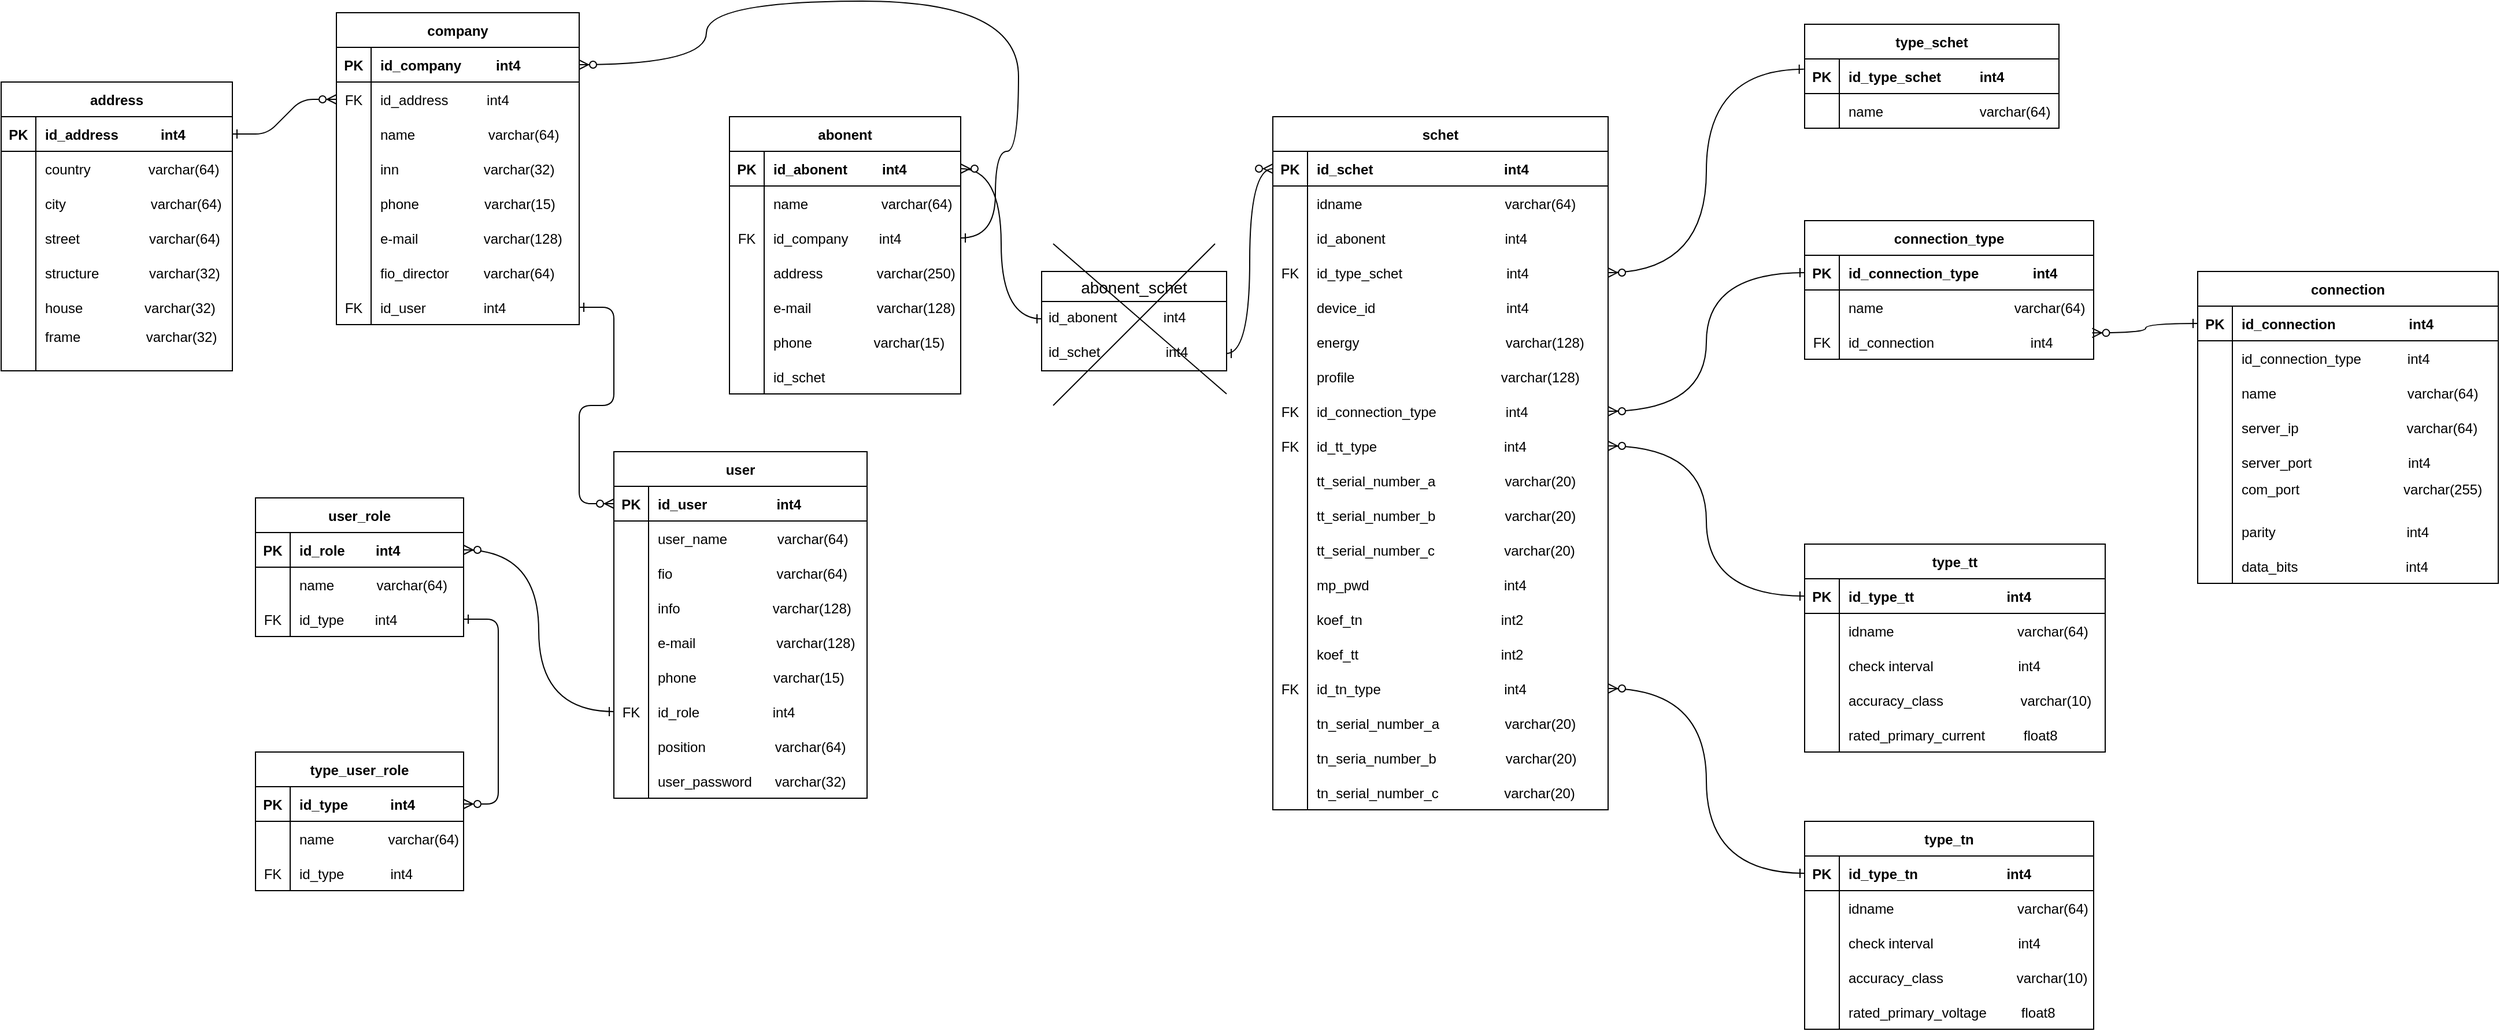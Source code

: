 <mxfile version="21.6.2" type="github">
  <diagram id="R2lEEEUBdFMjLlhIrx00" name="Page-1">
    <mxGraphModel dx="2497" dy="895" grid="1" gridSize="10" guides="1" tooltips="1" connect="1" arrows="1" fold="1" page="1" pageScale="1" pageWidth="850" pageHeight="1100" math="0" shadow="0" extFonts="Permanent Marker^https://fonts.googleapis.com/css?family=Permanent+Marker">
      <root>
        <mxCell id="0" />
        <mxCell id="1" parent="0" />
        <mxCell id="C-vyLk0tnHw3VtMMgP7b-1" value="" style="edgeStyle=entityRelationEdgeStyle;endArrow=ERzeroToMany;startArrow=ERone;endFill=1;startFill=0;entryX=0;entryY=0.5;entryDx=0;entryDy=0;" parent="1" source="C-vyLk0tnHw3VtMMgP7b-24" target="C-vyLk0tnHw3VtMMgP7b-6" edge="1">
          <mxGeometry width="100" height="100" relative="1" as="geometry">
            <mxPoint x="340" y="720" as="sourcePoint" />
            <mxPoint x="360" y="270" as="targetPoint" />
          </mxGeometry>
        </mxCell>
        <mxCell id="C-vyLk0tnHw3VtMMgP7b-12" value="" style="edgeStyle=entityRelationEdgeStyle;endArrow=ERzeroToMany;startArrow=ERone;endFill=1;startFill=0;entryX=0;entryY=0.5;entryDx=0;entryDy=0;exitX=1;exitY=0.5;exitDx=0;exitDy=0;" parent="1" source="LuDClFMpIRES3wtFja24-454" target="C-vyLk0tnHw3VtMMgP7b-14" edge="1">
          <mxGeometry width="100" height="100" relative="1" as="geometry">
            <mxPoint x="400" y="180" as="sourcePoint" />
            <mxPoint x="460" y="205" as="targetPoint" />
          </mxGeometry>
        </mxCell>
        <mxCell id="C-vyLk0tnHw3VtMMgP7b-2" value="company" style="shape=table;startSize=30;container=1;collapsible=1;childLayout=tableLayout;fixedRows=1;rowLines=0;fontStyle=1;align=center;resizeLast=1;strokeWidth=1;swimlaneLine=1;rounded=0;shadow=0;columnLines=1;resizeLastRow=1;moveCells=0;treeMoving=0;treeFolding=0;deletable=1;cloneable=1;rotatable=1;swimlaneHead=1;swimlaneBody=1;horizontal=1;top=1;bottom=1;left=1;right=1;noLabel=0;portConstraintRotation=0;connectable=1;allowArrows=1;snapToPoint=0;fixDash=0;dropTarget=1;expand=1;editable=1;movable=1;resizable=1;locked=0;movableLabel=0;metaEdit=0;backgroundOutline=0;autosize=0;fixedWidth=0;resizeWidth=0;resizeHeight=0;pointerEvents=1;enumerate=0;comic=0;" parent="1" vertex="1">
          <mxGeometry x="270" y="60" width="210" height="270" as="geometry">
            <mxRectangle x="415" y="160" width="110" height="30" as="alternateBounds" />
          </mxGeometry>
        </mxCell>
        <mxCell id="C-vyLk0tnHw3VtMMgP7b-3" value="" style="shape=partialRectangle;collapsible=0;dropTarget=0;pointerEvents=0;fillColor=none;points=[[0,0.5],[1,0.5]];portConstraint=eastwest;top=0;left=0;right=0;bottom=1;" parent="C-vyLk0tnHw3VtMMgP7b-2" vertex="1">
          <mxGeometry y="30" width="210" height="30" as="geometry" />
        </mxCell>
        <mxCell id="C-vyLk0tnHw3VtMMgP7b-4" value="PK" style="shape=partialRectangle;overflow=hidden;connectable=0;fillColor=none;top=0;left=0;bottom=0;right=0;fontStyle=1;" parent="C-vyLk0tnHw3VtMMgP7b-3" vertex="1">
          <mxGeometry width="30" height="30" as="geometry">
            <mxRectangle width="30" height="30" as="alternateBounds" />
          </mxGeometry>
        </mxCell>
        <mxCell id="C-vyLk0tnHw3VtMMgP7b-5" value="id_company         int4" style="shape=partialRectangle;overflow=hidden;connectable=0;fillColor=none;top=0;left=0;bottom=0;right=0;align=left;spacingLeft=6;fontStyle=1;" parent="C-vyLk0tnHw3VtMMgP7b-3" vertex="1">
          <mxGeometry x="30" width="180" height="30" as="geometry">
            <mxRectangle width="180" height="30" as="alternateBounds" />
          </mxGeometry>
        </mxCell>
        <mxCell id="C-vyLk0tnHw3VtMMgP7b-6" value="" style="shape=partialRectangle;collapsible=0;dropTarget=0;pointerEvents=0;fillColor=none;points=[[0,0.5],[1,0.5]];portConstraint=eastwest;top=0;left=0;right=0;bottom=0;" parent="C-vyLk0tnHw3VtMMgP7b-2" vertex="1">
          <mxGeometry y="60" width="210" height="30" as="geometry" />
        </mxCell>
        <mxCell id="C-vyLk0tnHw3VtMMgP7b-7" value="FK" style="shape=partialRectangle;overflow=hidden;connectable=0;fillColor=none;top=0;left=0;bottom=0;right=0;" parent="C-vyLk0tnHw3VtMMgP7b-6" vertex="1">
          <mxGeometry width="30" height="30" as="geometry">
            <mxRectangle width="30" height="30" as="alternateBounds" />
          </mxGeometry>
        </mxCell>
        <mxCell id="C-vyLk0tnHw3VtMMgP7b-8" value="id_address          int4" style="shape=partialRectangle;overflow=hidden;connectable=0;fillColor=none;top=0;left=0;bottom=0;right=0;align=left;spacingLeft=6;" parent="C-vyLk0tnHw3VtMMgP7b-6" vertex="1">
          <mxGeometry x="30" width="180" height="30" as="geometry">
            <mxRectangle width="180" height="30" as="alternateBounds" />
          </mxGeometry>
        </mxCell>
        <mxCell id="LuDClFMpIRES3wtFja24-69" value="" style="shape=partialRectangle;collapsible=0;dropTarget=0;pointerEvents=0;fillColor=none;points=[[0,0.5],[1,0.5]];portConstraint=eastwest;top=0;left=0;right=0;bottom=0;" parent="C-vyLk0tnHw3VtMMgP7b-2" vertex="1">
          <mxGeometry y="90" width="210" height="30" as="geometry" />
        </mxCell>
        <mxCell id="LuDClFMpIRES3wtFja24-70" value="" style="shape=partialRectangle;overflow=hidden;connectable=0;fillColor=none;top=0;left=0;bottom=0;right=0;" parent="LuDClFMpIRES3wtFja24-69" vertex="1">
          <mxGeometry width="30" height="30" as="geometry">
            <mxRectangle width="30" height="30" as="alternateBounds" />
          </mxGeometry>
        </mxCell>
        <mxCell id="LuDClFMpIRES3wtFja24-71" value="name                   varchar(64)" style="shape=partialRectangle;overflow=hidden;connectable=0;fillColor=none;top=0;left=0;bottom=0;right=0;align=left;spacingLeft=6;" parent="LuDClFMpIRES3wtFja24-69" vertex="1">
          <mxGeometry x="30" width="180" height="30" as="geometry">
            <mxRectangle width="180" height="30" as="alternateBounds" />
          </mxGeometry>
        </mxCell>
        <mxCell id="LuDClFMpIRES3wtFja24-72" value="" style="shape=partialRectangle;collapsible=0;dropTarget=0;pointerEvents=0;fillColor=none;points=[[0,0.5],[1,0.5]];portConstraint=eastwest;top=0;left=0;right=0;bottom=0;" parent="C-vyLk0tnHw3VtMMgP7b-2" vertex="1">
          <mxGeometry y="120" width="210" height="30" as="geometry" />
        </mxCell>
        <mxCell id="LuDClFMpIRES3wtFja24-73" value="" style="shape=partialRectangle;overflow=hidden;connectable=0;fillColor=none;top=0;left=0;bottom=0;right=0;" parent="LuDClFMpIRES3wtFja24-72" vertex="1">
          <mxGeometry width="30" height="30" as="geometry">
            <mxRectangle width="30" height="30" as="alternateBounds" />
          </mxGeometry>
        </mxCell>
        <mxCell id="LuDClFMpIRES3wtFja24-74" value="inn                      varchar(32)" style="shape=partialRectangle;overflow=hidden;connectable=0;fillColor=none;top=0;left=0;bottom=0;right=0;align=left;spacingLeft=6;" parent="LuDClFMpIRES3wtFja24-72" vertex="1">
          <mxGeometry x="30" width="180" height="30" as="geometry">
            <mxRectangle width="180" height="30" as="alternateBounds" />
          </mxGeometry>
        </mxCell>
        <mxCell id="LuDClFMpIRES3wtFja24-91" value="" style="shape=partialRectangle;collapsible=0;dropTarget=0;pointerEvents=0;fillColor=none;points=[[0,0.5],[1,0.5]];portConstraint=eastwest;top=0;left=0;right=0;bottom=0;" parent="C-vyLk0tnHw3VtMMgP7b-2" vertex="1">
          <mxGeometry y="150" width="210" height="30" as="geometry" />
        </mxCell>
        <mxCell id="LuDClFMpIRES3wtFja24-92" value="" style="shape=partialRectangle;overflow=hidden;connectable=0;fillColor=none;top=0;left=0;bottom=0;right=0;" parent="LuDClFMpIRES3wtFja24-91" vertex="1">
          <mxGeometry width="30" height="30" as="geometry">
            <mxRectangle width="30" height="30" as="alternateBounds" />
          </mxGeometry>
        </mxCell>
        <mxCell id="LuDClFMpIRES3wtFja24-93" value="phone                 varchar(15)" style="shape=partialRectangle;overflow=hidden;connectable=0;fillColor=none;top=0;left=0;bottom=0;right=0;align=left;spacingLeft=6;" parent="LuDClFMpIRES3wtFja24-91" vertex="1">
          <mxGeometry x="30" width="180" height="30" as="geometry">
            <mxRectangle width="180" height="30" as="alternateBounds" />
          </mxGeometry>
        </mxCell>
        <mxCell id="LuDClFMpIRES3wtFja24-94" value="" style="shape=partialRectangle;collapsible=0;dropTarget=0;pointerEvents=0;fillColor=none;points=[[0,0.5],[1,0.5]];portConstraint=eastwest;top=0;left=0;right=0;bottom=0;" parent="C-vyLk0tnHw3VtMMgP7b-2" vertex="1">
          <mxGeometry y="180" width="210" height="30" as="geometry" />
        </mxCell>
        <mxCell id="LuDClFMpIRES3wtFja24-95" value="" style="shape=partialRectangle;overflow=hidden;connectable=0;fillColor=none;top=0;left=0;bottom=0;right=0;" parent="LuDClFMpIRES3wtFja24-94" vertex="1">
          <mxGeometry width="30" height="30" as="geometry">
            <mxRectangle width="30" height="30" as="alternateBounds" />
          </mxGeometry>
        </mxCell>
        <mxCell id="LuDClFMpIRES3wtFja24-96" value="e-mail                 varchar(128)" style="shape=partialRectangle;overflow=hidden;connectable=0;fillColor=none;top=0;left=0;bottom=0;right=0;align=left;spacingLeft=6;" parent="LuDClFMpIRES3wtFja24-94" vertex="1">
          <mxGeometry x="30" width="180" height="30" as="geometry">
            <mxRectangle width="180" height="30" as="alternateBounds" />
          </mxGeometry>
        </mxCell>
        <mxCell id="LuDClFMpIRES3wtFja24-97" value="" style="shape=partialRectangle;collapsible=0;dropTarget=0;pointerEvents=0;fillColor=none;points=[[0,0.5],[1,0.5]];portConstraint=eastwest;top=0;left=0;right=0;bottom=0;" parent="C-vyLk0tnHw3VtMMgP7b-2" vertex="1">
          <mxGeometry y="210" width="210" height="30" as="geometry" />
        </mxCell>
        <mxCell id="LuDClFMpIRES3wtFja24-98" value="" style="shape=partialRectangle;overflow=hidden;connectable=0;fillColor=none;top=0;left=0;bottom=0;right=0;" parent="LuDClFMpIRES3wtFja24-97" vertex="1">
          <mxGeometry width="30" height="30" as="geometry">
            <mxRectangle width="30" height="30" as="alternateBounds" />
          </mxGeometry>
        </mxCell>
        <mxCell id="LuDClFMpIRES3wtFja24-99" value="fio_director         varchar(64)" style="shape=partialRectangle;overflow=hidden;connectable=0;fillColor=none;top=0;left=0;bottom=0;right=0;align=left;spacingLeft=6;" parent="LuDClFMpIRES3wtFja24-97" vertex="1">
          <mxGeometry x="30" width="180" height="30" as="geometry">
            <mxRectangle width="180" height="30" as="alternateBounds" />
          </mxGeometry>
        </mxCell>
        <mxCell id="LuDClFMpIRES3wtFja24-454" value="" style="shape=partialRectangle;collapsible=0;dropTarget=0;pointerEvents=0;fillColor=none;points=[[0,0.5],[1,0.5]];portConstraint=eastwest;top=0;left=0;right=0;bottom=0;" parent="C-vyLk0tnHw3VtMMgP7b-2" vertex="1">
          <mxGeometry y="240" width="210" height="30" as="geometry" />
        </mxCell>
        <mxCell id="LuDClFMpIRES3wtFja24-455" value="FK" style="shape=partialRectangle;overflow=hidden;connectable=0;fillColor=none;top=0;left=0;bottom=0;right=0;" parent="LuDClFMpIRES3wtFja24-454" vertex="1">
          <mxGeometry width="30" height="30" as="geometry">
            <mxRectangle width="30" height="30" as="alternateBounds" />
          </mxGeometry>
        </mxCell>
        <mxCell id="LuDClFMpIRES3wtFja24-456" value="id_user               int4" style="shape=partialRectangle;overflow=hidden;connectable=0;fillColor=none;top=0;left=0;bottom=0;right=0;align=left;spacingLeft=6;" parent="LuDClFMpIRES3wtFja24-454" vertex="1">
          <mxGeometry x="30" width="180" height="30" as="geometry">
            <mxRectangle width="180" height="30" as="alternateBounds" />
          </mxGeometry>
        </mxCell>
        <mxCell id="C-vyLk0tnHw3VtMMgP7b-13" value="user" style="shape=table;startSize=30;container=1;collapsible=1;childLayout=tableLayout;fixedRows=1;rowLines=0;fontStyle=1;align=center;resizeLast=1;" parent="1" vertex="1">
          <mxGeometry x="510" y="440" width="219" height="300" as="geometry" />
        </mxCell>
        <mxCell id="C-vyLk0tnHw3VtMMgP7b-14" value="" style="shape=partialRectangle;collapsible=0;dropTarget=0;pointerEvents=0;fillColor=none;points=[[0,0.5],[1,0.5]];portConstraint=eastwest;top=0;left=0;right=0;bottom=1;" parent="C-vyLk0tnHw3VtMMgP7b-13" vertex="1">
          <mxGeometry y="30" width="219" height="30" as="geometry" />
        </mxCell>
        <mxCell id="C-vyLk0tnHw3VtMMgP7b-15" value="PK" style="shape=partialRectangle;overflow=hidden;connectable=0;fillColor=none;top=0;left=0;bottom=0;right=0;fontStyle=1;" parent="C-vyLk0tnHw3VtMMgP7b-14" vertex="1">
          <mxGeometry width="30" height="30" as="geometry">
            <mxRectangle width="30" height="30" as="alternateBounds" />
          </mxGeometry>
        </mxCell>
        <mxCell id="C-vyLk0tnHw3VtMMgP7b-16" value="id_user                  int4" style="shape=partialRectangle;overflow=hidden;connectable=0;fillColor=none;top=0;left=0;bottom=0;right=0;align=left;spacingLeft=6;fontStyle=1;" parent="C-vyLk0tnHw3VtMMgP7b-14" vertex="1">
          <mxGeometry x="30" width="189" height="30" as="geometry">
            <mxRectangle width="189" height="30" as="alternateBounds" />
          </mxGeometry>
        </mxCell>
        <mxCell id="C-vyLk0tnHw3VtMMgP7b-17" value="" style="shape=partialRectangle;collapsible=0;dropTarget=0;pointerEvents=0;fillColor=none;points=[[0,0.5],[1,0.5]];portConstraint=eastwest;top=0;left=0;right=0;bottom=0;" parent="C-vyLk0tnHw3VtMMgP7b-13" vertex="1">
          <mxGeometry y="60" width="219" height="30" as="geometry" />
        </mxCell>
        <mxCell id="C-vyLk0tnHw3VtMMgP7b-18" value="" style="shape=partialRectangle;overflow=hidden;connectable=0;fillColor=none;top=0;left=0;bottom=0;right=0;" parent="C-vyLk0tnHw3VtMMgP7b-17" vertex="1">
          <mxGeometry width="30" height="30" as="geometry">
            <mxRectangle width="30" height="30" as="alternateBounds" />
          </mxGeometry>
        </mxCell>
        <mxCell id="C-vyLk0tnHw3VtMMgP7b-19" value="user_name             varchar(64)" style="shape=partialRectangle;overflow=hidden;connectable=0;fillColor=none;top=0;left=0;bottom=0;right=0;align=left;spacingLeft=6;" parent="C-vyLk0tnHw3VtMMgP7b-17" vertex="1">
          <mxGeometry x="30" width="189" height="30" as="geometry">
            <mxRectangle width="189" height="30" as="alternateBounds" />
          </mxGeometry>
        </mxCell>
        <mxCell id="C-vyLk0tnHw3VtMMgP7b-20" value="" style="shape=partialRectangle;collapsible=0;dropTarget=0;pointerEvents=0;fillColor=none;points=[[0,0.5],[1,0.5]];portConstraint=eastwest;top=0;left=0;right=0;bottom=0;" parent="C-vyLk0tnHw3VtMMgP7b-13" vertex="1">
          <mxGeometry y="90" width="219" height="30" as="geometry" />
        </mxCell>
        <mxCell id="C-vyLk0tnHw3VtMMgP7b-21" value="" style="shape=partialRectangle;overflow=hidden;connectable=0;fillColor=none;top=0;left=0;bottom=0;right=0;" parent="C-vyLk0tnHw3VtMMgP7b-20" vertex="1">
          <mxGeometry width="30" height="30" as="geometry">
            <mxRectangle width="30" height="30" as="alternateBounds" />
          </mxGeometry>
        </mxCell>
        <mxCell id="C-vyLk0tnHw3VtMMgP7b-22" value="fio                           varchar(64)" style="shape=partialRectangle;overflow=hidden;connectable=0;fillColor=none;top=0;left=0;bottom=0;right=0;align=left;spacingLeft=6;" parent="C-vyLk0tnHw3VtMMgP7b-20" vertex="1">
          <mxGeometry x="30" width="189" height="30" as="geometry">
            <mxRectangle width="189" height="30" as="alternateBounds" />
          </mxGeometry>
        </mxCell>
        <mxCell id="LuDClFMpIRES3wtFja24-22" value="" style="shape=partialRectangle;collapsible=0;dropTarget=0;pointerEvents=0;fillColor=none;points=[[0,0.5],[1,0.5]];portConstraint=eastwest;top=0;left=0;right=0;bottom=0;" parent="C-vyLk0tnHw3VtMMgP7b-13" vertex="1">
          <mxGeometry y="120" width="219" height="30" as="geometry" />
        </mxCell>
        <mxCell id="LuDClFMpIRES3wtFja24-23" value="" style="shape=partialRectangle;overflow=hidden;connectable=0;fillColor=none;top=0;left=0;bottom=0;right=0;" parent="LuDClFMpIRES3wtFja24-22" vertex="1">
          <mxGeometry width="30" height="30" as="geometry">
            <mxRectangle width="30" height="30" as="alternateBounds" />
          </mxGeometry>
        </mxCell>
        <mxCell id="LuDClFMpIRES3wtFja24-24" value="info                        varchar(128)" style="shape=partialRectangle;overflow=hidden;connectable=0;fillColor=none;top=0;left=0;bottom=0;right=0;align=left;spacingLeft=6;" parent="LuDClFMpIRES3wtFja24-22" vertex="1">
          <mxGeometry x="30" width="189" height="30" as="geometry">
            <mxRectangle width="189" height="30" as="alternateBounds" />
          </mxGeometry>
        </mxCell>
        <mxCell id="LuDClFMpIRES3wtFja24-25" value="" style="shape=partialRectangle;collapsible=0;dropTarget=0;pointerEvents=0;fillColor=none;points=[[0,0.5],[1,0.5]];portConstraint=eastwest;top=0;left=0;right=0;bottom=0;" parent="C-vyLk0tnHw3VtMMgP7b-13" vertex="1">
          <mxGeometry y="150" width="219" height="30" as="geometry" />
        </mxCell>
        <mxCell id="LuDClFMpIRES3wtFja24-26" value="" style="shape=partialRectangle;overflow=hidden;connectable=0;fillColor=none;top=0;left=0;bottom=0;right=0;" parent="LuDClFMpIRES3wtFja24-25" vertex="1">
          <mxGeometry width="30" height="30" as="geometry">
            <mxRectangle width="30" height="30" as="alternateBounds" />
          </mxGeometry>
        </mxCell>
        <mxCell id="LuDClFMpIRES3wtFja24-27" value="e-mail                     varchar(128)" style="shape=partialRectangle;overflow=hidden;connectable=0;fillColor=none;top=0;left=0;bottom=0;right=0;align=left;spacingLeft=6;" parent="LuDClFMpIRES3wtFja24-25" vertex="1">
          <mxGeometry x="30" width="189" height="30" as="geometry">
            <mxRectangle width="189" height="30" as="alternateBounds" />
          </mxGeometry>
        </mxCell>
        <mxCell id="LuDClFMpIRES3wtFja24-28" value="" style="shape=partialRectangle;collapsible=0;dropTarget=0;pointerEvents=0;fillColor=none;points=[[0,0.5],[1,0.5]];portConstraint=eastwest;top=0;left=0;right=0;bottom=0;" parent="C-vyLk0tnHw3VtMMgP7b-13" vertex="1">
          <mxGeometry y="180" width="219" height="30" as="geometry" />
        </mxCell>
        <mxCell id="LuDClFMpIRES3wtFja24-29" value="" style="shape=partialRectangle;overflow=hidden;connectable=0;fillColor=none;top=0;left=0;bottom=0;right=0;" parent="LuDClFMpIRES3wtFja24-28" vertex="1">
          <mxGeometry width="30" height="30" as="geometry">
            <mxRectangle width="30" height="30" as="alternateBounds" />
          </mxGeometry>
        </mxCell>
        <mxCell id="LuDClFMpIRES3wtFja24-30" value="phone                    varchar(15)" style="shape=partialRectangle;overflow=hidden;connectable=0;fillColor=none;top=0;left=0;bottom=0;right=0;align=left;spacingLeft=6;" parent="LuDClFMpIRES3wtFja24-28" vertex="1">
          <mxGeometry x="30" width="189" height="30" as="geometry">
            <mxRectangle width="189" height="30" as="alternateBounds" />
          </mxGeometry>
        </mxCell>
        <mxCell id="LuDClFMpIRES3wtFja24-31" value="" style="shape=partialRectangle;collapsible=0;dropTarget=0;pointerEvents=0;fillColor=none;points=[[0,0.5],[1,0.5]];portConstraint=eastwest;top=0;left=0;right=0;bottom=0;" parent="C-vyLk0tnHw3VtMMgP7b-13" vertex="1">
          <mxGeometry y="210" width="219" height="30" as="geometry" />
        </mxCell>
        <mxCell id="LuDClFMpIRES3wtFja24-32" value="FK" style="shape=partialRectangle;overflow=hidden;connectable=0;fillColor=none;top=0;left=0;bottom=0;right=0;" parent="LuDClFMpIRES3wtFja24-31" vertex="1">
          <mxGeometry width="30" height="30" as="geometry">
            <mxRectangle width="30" height="30" as="alternateBounds" />
          </mxGeometry>
        </mxCell>
        <mxCell id="LuDClFMpIRES3wtFja24-33" value="id_role                   int4" style="shape=partialRectangle;overflow=hidden;connectable=0;fillColor=none;top=0;left=0;bottom=0;right=0;align=left;spacingLeft=6;" parent="LuDClFMpIRES3wtFja24-31" vertex="1">
          <mxGeometry x="30" width="189" height="30" as="geometry">
            <mxRectangle width="189" height="30" as="alternateBounds" />
          </mxGeometry>
        </mxCell>
        <mxCell id="LuDClFMpIRES3wtFja24-56" value="" style="shape=partialRectangle;collapsible=0;dropTarget=0;pointerEvents=0;fillColor=none;points=[[0,0.5],[1,0.5]];portConstraint=eastwest;top=0;left=0;right=0;bottom=0;" parent="C-vyLk0tnHw3VtMMgP7b-13" vertex="1">
          <mxGeometry y="240" width="219" height="30" as="geometry" />
        </mxCell>
        <mxCell id="LuDClFMpIRES3wtFja24-57" value="" style="shape=partialRectangle;overflow=hidden;connectable=0;fillColor=none;top=0;left=0;bottom=0;right=0;" parent="LuDClFMpIRES3wtFja24-56" vertex="1">
          <mxGeometry width="30" height="30" as="geometry">
            <mxRectangle width="30" height="30" as="alternateBounds" />
          </mxGeometry>
        </mxCell>
        <mxCell id="LuDClFMpIRES3wtFja24-58" value="position                  varchar(64)" style="shape=partialRectangle;overflow=hidden;connectable=0;fillColor=none;top=0;left=0;bottom=0;right=0;align=left;spacingLeft=6;" parent="LuDClFMpIRES3wtFja24-56" vertex="1">
          <mxGeometry x="30" width="189" height="30" as="geometry">
            <mxRectangle width="189" height="30" as="alternateBounds" />
          </mxGeometry>
        </mxCell>
        <mxCell id="LuDClFMpIRES3wtFja24-575" value="" style="shape=partialRectangle;collapsible=0;dropTarget=0;pointerEvents=0;fillColor=none;points=[[0,0.5],[1,0.5]];portConstraint=eastwest;top=0;left=0;right=0;bottom=0;" parent="C-vyLk0tnHw3VtMMgP7b-13" vertex="1">
          <mxGeometry y="270" width="219" height="30" as="geometry" />
        </mxCell>
        <mxCell id="LuDClFMpIRES3wtFja24-576" value="" style="shape=partialRectangle;overflow=hidden;connectable=0;fillColor=none;top=0;left=0;bottom=0;right=0;" parent="LuDClFMpIRES3wtFja24-575" vertex="1">
          <mxGeometry width="30" height="30" as="geometry">
            <mxRectangle width="30" height="30" as="alternateBounds" />
          </mxGeometry>
        </mxCell>
        <mxCell id="LuDClFMpIRES3wtFja24-577" value="user_password      varchar(32)" style="shape=partialRectangle;overflow=hidden;connectable=0;fillColor=none;top=0;left=0;bottom=0;right=0;align=left;spacingLeft=6;" parent="LuDClFMpIRES3wtFja24-575" vertex="1">
          <mxGeometry x="30" width="189" height="30" as="geometry">
            <mxRectangle width="189" height="30" as="alternateBounds" />
          </mxGeometry>
        </mxCell>
        <mxCell id="C-vyLk0tnHw3VtMMgP7b-23" value="address" style="shape=table;startSize=30;container=1;collapsible=1;childLayout=tableLayout;fixedRows=1;rowLines=0;fontStyle=1;align=center;resizeLast=1;" parent="1" vertex="1">
          <mxGeometry x="-20" y="120" width="200" height="250" as="geometry" />
        </mxCell>
        <mxCell id="C-vyLk0tnHw3VtMMgP7b-24" value="" style="shape=partialRectangle;collapsible=0;dropTarget=0;pointerEvents=0;fillColor=none;points=[[0,0.5],[1,0.5]];portConstraint=eastwest;top=0;left=0;right=0;bottom=1;" parent="C-vyLk0tnHw3VtMMgP7b-23" vertex="1">
          <mxGeometry y="30" width="200" height="30" as="geometry" />
        </mxCell>
        <mxCell id="C-vyLk0tnHw3VtMMgP7b-25" value="PK" style="shape=partialRectangle;overflow=hidden;connectable=0;fillColor=none;top=0;left=0;bottom=0;right=0;fontStyle=1;" parent="C-vyLk0tnHw3VtMMgP7b-24" vertex="1">
          <mxGeometry width="30" height="30" as="geometry">
            <mxRectangle width="30" height="30" as="alternateBounds" />
          </mxGeometry>
        </mxCell>
        <mxCell id="C-vyLk0tnHw3VtMMgP7b-26" value="id_address           int4" style="shape=partialRectangle;overflow=hidden;connectable=0;fillColor=none;top=0;left=0;bottom=0;right=0;align=left;spacingLeft=6;fontStyle=1;" parent="C-vyLk0tnHw3VtMMgP7b-24" vertex="1">
          <mxGeometry x="30" width="170" height="30" as="geometry">
            <mxRectangle width="170" height="30" as="alternateBounds" />
          </mxGeometry>
        </mxCell>
        <mxCell id="LuDClFMpIRES3wtFja24-109" value="" style="shape=partialRectangle;collapsible=0;dropTarget=0;pointerEvents=0;fillColor=none;points=[[0,0.5],[1,0.5]];portConstraint=eastwest;top=0;left=0;right=0;bottom=0;" parent="C-vyLk0tnHw3VtMMgP7b-23" vertex="1">
          <mxGeometry y="60" width="200" height="30" as="geometry" />
        </mxCell>
        <mxCell id="LuDClFMpIRES3wtFja24-110" value="" style="shape=partialRectangle;overflow=hidden;connectable=0;fillColor=none;top=0;left=0;bottom=0;right=0;" parent="LuDClFMpIRES3wtFja24-109" vertex="1">
          <mxGeometry width="30" height="30" as="geometry">
            <mxRectangle width="30" height="30" as="alternateBounds" />
          </mxGeometry>
        </mxCell>
        <mxCell id="LuDClFMpIRES3wtFja24-111" value="country               varchar(64)" style="shape=partialRectangle;overflow=hidden;connectable=0;fillColor=none;top=0;left=0;bottom=0;right=0;align=left;spacingLeft=6;" parent="LuDClFMpIRES3wtFja24-109" vertex="1">
          <mxGeometry x="30" width="170" height="30" as="geometry">
            <mxRectangle width="170" height="30" as="alternateBounds" />
          </mxGeometry>
        </mxCell>
        <mxCell id="LuDClFMpIRES3wtFja24-112" value="" style="shape=partialRectangle;collapsible=0;dropTarget=0;pointerEvents=0;fillColor=none;points=[[0,0.5],[1,0.5]];portConstraint=eastwest;top=0;left=0;right=0;bottom=0;" parent="C-vyLk0tnHw3VtMMgP7b-23" vertex="1">
          <mxGeometry y="90" width="200" height="30" as="geometry" />
        </mxCell>
        <mxCell id="LuDClFMpIRES3wtFja24-113" value="" style="shape=partialRectangle;overflow=hidden;connectable=0;fillColor=none;top=0;left=0;bottom=0;right=0;" parent="LuDClFMpIRES3wtFja24-112" vertex="1">
          <mxGeometry width="30" height="30" as="geometry">
            <mxRectangle width="30" height="30" as="alternateBounds" />
          </mxGeometry>
        </mxCell>
        <mxCell id="LuDClFMpIRES3wtFja24-114" value="city                      varchar(64)" style="shape=partialRectangle;overflow=hidden;connectable=0;fillColor=none;top=0;left=0;bottom=0;right=0;align=left;spacingLeft=6;" parent="LuDClFMpIRES3wtFja24-112" vertex="1">
          <mxGeometry x="30" width="170" height="30" as="geometry">
            <mxRectangle width="170" height="30" as="alternateBounds" />
          </mxGeometry>
        </mxCell>
        <mxCell id="LuDClFMpIRES3wtFja24-115" value="" style="shape=partialRectangle;collapsible=0;dropTarget=0;pointerEvents=0;fillColor=none;points=[[0,0.5],[1,0.5]];portConstraint=eastwest;top=0;left=0;right=0;bottom=0;" parent="C-vyLk0tnHw3VtMMgP7b-23" vertex="1">
          <mxGeometry y="120" width="200" height="30" as="geometry" />
        </mxCell>
        <mxCell id="LuDClFMpIRES3wtFja24-116" value="" style="shape=partialRectangle;overflow=hidden;connectable=0;fillColor=none;top=0;left=0;bottom=0;right=0;" parent="LuDClFMpIRES3wtFja24-115" vertex="1">
          <mxGeometry width="30" height="30" as="geometry">
            <mxRectangle width="30" height="30" as="alternateBounds" />
          </mxGeometry>
        </mxCell>
        <mxCell id="LuDClFMpIRES3wtFja24-117" value="street                  varchar(64)" style="shape=partialRectangle;overflow=hidden;connectable=0;fillColor=none;top=0;left=0;bottom=0;right=0;align=left;spacingLeft=6;" parent="LuDClFMpIRES3wtFja24-115" vertex="1">
          <mxGeometry x="30" width="170" height="30" as="geometry">
            <mxRectangle width="170" height="30" as="alternateBounds" />
          </mxGeometry>
        </mxCell>
        <mxCell id="LuDClFMpIRES3wtFja24-118" value="" style="shape=partialRectangle;collapsible=0;dropTarget=0;pointerEvents=0;fillColor=none;points=[[0,0.5],[1,0.5]];portConstraint=eastwest;top=0;left=0;right=0;bottom=0;" parent="C-vyLk0tnHw3VtMMgP7b-23" vertex="1">
          <mxGeometry y="150" width="200" height="30" as="geometry" />
        </mxCell>
        <mxCell id="LuDClFMpIRES3wtFja24-119" value="" style="shape=partialRectangle;overflow=hidden;connectable=0;fillColor=none;top=0;left=0;bottom=0;right=0;" parent="LuDClFMpIRES3wtFja24-118" vertex="1">
          <mxGeometry width="30" height="30" as="geometry">
            <mxRectangle width="30" height="30" as="alternateBounds" />
          </mxGeometry>
        </mxCell>
        <mxCell id="LuDClFMpIRES3wtFja24-120" value="structure             varchar(32)" style="shape=partialRectangle;overflow=hidden;connectable=0;fillColor=none;top=0;left=0;bottom=0;right=0;align=left;spacingLeft=6;" parent="LuDClFMpIRES3wtFja24-118" vertex="1">
          <mxGeometry x="30" width="170" height="30" as="geometry">
            <mxRectangle width="170" height="30" as="alternateBounds" />
          </mxGeometry>
        </mxCell>
        <mxCell id="LuDClFMpIRES3wtFja24-121" value="" style="shape=partialRectangle;collapsible=0;dropTarget=0;pointerEvents=0;fillColor=none;points=[[0,0.5],[1,0.5]];portConstraint=eastwest;top=0;left=0;right=0;bottom=0;" parent="C-vyLk0tnHw3VtMMgP7b-23" vertex="1">
          <mxGeometry y="180" width="200" height="30" as="geometry" />
        </mxCell>
        <mxCell id="LuDClFMpIRES3wtFja24-122" value="" style="shape=partialRectangle;overflow=hidden;connectable=0;fillColor=none;top=0;left=0;bottom=0;right=0;" parent="LuDClFMpIRES3wtFja24-121" vertex="1">
          <mxGeometry width="30" height="30" as="geometry">
            <mxRectangle width="30" height="30" as="alternateBounds" />
          </mxGeometry>
        </mxCell>
        <mxCell id="LuDClFMpIRES3wtFja24-123" value="house                varchar(32)" style="shape=partialRectangle;overflow=hidden;connectable=0;fillColor=none;top=0;left=0;bottom=0;right=0;align=left;spacingLeft=6;" parent="LuDClFMpIRES3wtFja24-121" vertex="1">
          <mxGeometry x="30" width="170" height="30" as="geometry">
            <mxRectangle width="170" height="30" as="alternateBounds" />
          </mxGeometry>
        </mxCell>
        <mxCell id="LuDClFMpIRES3wtFja24-124" value="" style="shape=partialRectangle;collapsible=0;dropTarget=0;pointerEvents=0;fillColor=none;points=[[0,0.5],[1,0.5]];portConstraint=eastwest;top=0;left=0;right=0;bottom=0;" parent="C-vyLk0tnHw3VtMMgP7b-23" vertex="1">
          <mxGeometry y="210" width="200" height="20" as="geometry" />
        </mxCell>
        <mxCell id="LuDClFMpIRES3wtFja24-125" value="" style="shape=partialRectangle;overflow=hidden;connectable=0;fillColor=none;top=0;left=0;bottom=0;right=0;" parent="LuDClFMpIRES3wtFja24-124" vertex="1">
          <mxGeometry width="30" height="20" as="geometry">
            <mxRectangle width="30" height="20" as="alternateBounds" />
          </mxGeometry>
        </mxCell>
        <mxCell id="LuDClFMpIRES3wtFja24-126" value="frame                 varchar(32)" style="shape=partialRectangle;overflow=hidden;connectable=0;fillColor=none;top=0;left=0;bottom=0;right=0;align=left;spacingLeft=6;" parent="LuDClFMpIRES3wtFja24-124" vertex="1">
          <mxGeometry x="30" width="170" height="20" as="geometry">
            <mxRectangle width="170" height="20" as="alternateBounds" />
          </mxGeometry>
        </mxCell>
        <mxCell id="LuDClFMpIRES3wtFja24-103" value="" style="shape=partialRectangle;collapsible=0;dropTarget=0;pointerEvents=0;fillColor=none;points=[[0,0.5],[1,0.5]];portConstraint=eastwest;top=0;left=0;right=0;bottom=1;" parent="C-vyLk0tnHw3VtMMgP7b-23" vertex="1">
          <mxGeometry y="230" width="200" height="20" as="geometry" />
        </mxCell>
        <mxCell id="LuDClFMpIRES3wtFja24-104" value="" style="shape=partialRectangle;overflow=hidden;connectable=0;fillColor=none;top=0;left=0;bottom=0;right=0;fontStyle=0;" parent="LuDClFMpIRES3wtFja24-103" vertex="1">
          <mxGeometry width="30" height="20" as="geometry">
            <mxRectangle width="30" height="20" as="alternateBounds" />
          </mxGeometry>
        </mxCell>
        <mxCell id="LuDClFMpIRES3wtFja24-105" value="" style="shape=partialRectangle;overflow=hidden;connectable=0;fillColor=none;top=0;left=0;bottom=0;right=0;align=left;spacingLeft=6;fontStyle=0;" parent="LuDClFMpIRES3wtFja24-103" vertex="1">
          <mxGeometry x="30" width="170" height="20" as="geometry">
            <mxRectangle width="170" height="20" as="alternateBounds" />
          </mxGeometry>
        </mxCell>
        <mxCell id="LuDClFMpIRES3wtFja24-130" value="abonent" style="shape=table;startSize=30;container=1;collapsible=1;childLayout=tableLayout;fixedRows=1;rowLines=0;fontStyle=1;align=center;resizeLast=1;" parent="1" vertex="1">
          <mxGeometry x="610" y="150" width="200" height="240" as="geometry" />
        </mxCell>
        <mxCell id="LuDClFMpIRES3wtFja24-131" value="" style="shape=partialRectangle;collapsible=0;dropTarget=0;pointerEvents=0;fillColor=none;points=[[0,0.5],[1,0.5]];portConstraint=eastwest;top=0;left=0;right=0;bottom=1;" parent="LuDClFMpIRES3wtFja24-130" vertex="1">
          <mxGeometry y="30" width="200" height="30" as="geometry" />
        </mxCell>
        <mxCell id="LuDClFMpIRES3wtFja24-132" value="PK" style="shape=partialRectangle;overflow=hidden;connectable=0;fillColor=none;top=0;left=0;bottom=0;right=0;fontStyle=1;" parent="LuDClFMpIRES3wtFja24-131" vertex="1">
          <mxGeometry width="30" height="30" as="geometry">
            <mxRectangle width="30" height="30" as="alternateBounds" />
          </mxGeometry>
        </mxCell>
        <mxCell id="LuDClFMpIRES3wtFja24-133" value="id_abonent         int4" style="shape=partialRectangle;overflow=hidden;connectable=0;fillColor=none;top=0;left=0;bottom=0;right=0;align=left;spacingLeft=6;fontStyle=1;" parent="LuDClFMpIRES3wtFja24-131" vertex="1">
          <mxGeometry x="30" width="170" height="30" as="geometry">
            <mxRectangle width="170" height="30" as="alternateBounds" />
          </mxGeometry>
        </mxCell>
        <mxCell id="LuDClFMpIRES3wtFja24-134" value="" style="shape=partialRectangle;collapsible=0;dropTarget=0;pointerEvents=0;fillColor=none;points=[[0,0.5],[1,0.5]];portConstraint=eastwest;top=0;left=0;right=0;bottom=0;" parent="LuDClFMpIRES3wtFja24-130" vertex="1">
          <mxGeometry y="60" width="200" height="30" as="geometry" />
        </mxCell>
        <mxCell id="LuDClFMpIRES3wtFja24-135" value="" style="shape=partialRectangle;overflow=hidden;connectable=0;fillColor=none;top=0;left=0;bottom=0;right=0;" parent="LuDClFMpIRES3wtFja24-134" vertex="1">
          <mxGeometry width="30" height="30" as="geometry">
            <mxRectangle width="30" height="30" as="alternateBounds" />
          </mxGeometry>
        </mxCell>
        <mxCell id="LuDClFMpIRES3wtFja24-136" value="name                   varchar(64)" style="shape=partialRectangle;overflow=hidden;connectable=0;fillColor=none;top=0;left=0;bottom=0;right=0;align=left;spacingLeft=6;" parent="LuDClFMpIRES3wtFja24-134" vertex="1">
          <mxGeometry x="30" width="170" height="30" as="geometry">
            <mxRectangle width="170" height="30" as="alternateBounds" />
          </mxGeometry>
        </mxCell>
        <mxCell id="LuDClFMpIRES3wtFja24-137" value="" style="shape=partialRectangle;collapsible=0;dropTarget=0;pointerEvents=0;fillColor=none;points=[[0,0.5],[1,0.5]];portConstraint=eastwest;top=0;left=0;right=0;bottom=0;" parent="LuDClFMpIRES3wtFja24-130" vertex="1">
          <mxGeometry y="90" width="200" height="30" as="geometry" />
        </mxCell>
        <mxCell id="LuDClFMpIRES3wtFja24-138" value="FK" style="shape=partialRectangle;overflow=hidden;connectable=0;fillColor=none;top=0;left=0;bottom=0;right=0;" parent="LuDClFMpIRES3wtFja24-137" vertex="1">
          <mxGeometry width="30" height="30" as="geometry">
            <mxRectangle width="30" height="30" as="alternateBounds" />
          </mxGeometry>
        </mxCell>
        <mxCell id="LuDClFMpIRES3wtFja24-139" value="id_company        int4" style="shape=partialRectangle;overflow=hidden;connectable=0;fillColor=none;top=0;left=0;bottom=0;right=0;align=left;spacingLeft=6;" parent="LuDClFMpIRES3wtFja24-137" vertex="1">
          <mxGeometry x="30" width="170" height="30" as="geometry">
            <mxRectangle width="170" height="30" as="alternateBounds" />
          </mxGeometry>
        </mxCell>
        <mxCell id="LuDClFMpIRES3wtFja24-140" value="" style="shape=partialRectangle;collapsible=0;dropTarget=0;pointerEvents=0;fillColor=none;points=[[0,0.5],[1,0.5]];portConstraint=eastwest;top=0;left=0;right=0;bottom=0;" parent="LuDClFMpIRES3wtFja24-130" vertex="1">
          <mxGeometry y="120" width="200" height="30" as="geometry" />
        </mxCell>
        <mxCell id="LuDClFMpIRES3wtFja24-141" value="" style="shape=partialRectangle;overflow=hidden;connectable=0;fillColor=none;top=0;left=0;bottom=0;right=0;" parent="LuDClFMpIRES3wtFja24-140" vertex="1">
          <mxGeometry width="30" height="30" as="geometry">
            <mxRectangle width="30" height="30" as="alternateBounds" />
          </mxGeometry>
        </mxCell>
        <mxCell id="LuDClFMpIRES3wtFja24-142" value="address              varchar(250)" style="shape=partialRectangle;overflow=hidden;connectable=0;fillColor=none;top=0;left=0;bottom=0;right=0;align=left;spacingLeft=6;" parent="LuDClFMpIRES3wtFja24-140" vertex="1">
          <mxGeometry x="30" width="170" height="30" as="geometry">
            <mxRectangle width="170" height="30" as="alternateBounds" />
          </mxGeometry>
        </mxCell>
        <mxCell id="LuDClFMpIRES3wtFja24-143" value="" style="shape=partialRectangle;collapsible=0;dropTarget=0;pointerEvents=0;fillColor=none;points=[[0,0.5],[1,0.5]];portConstraint=eastwest;top=0;left=0;right=0;bottom=0;" parent="LuDClFMpIRES3wtFja24-130" vertex="1">
          <mxGeometry y="150" width="200" height="30" as="geometry" />
        </mxCell>
        <mxCell id="LuDClFMpIRES3wtFja24-144" value="" style="shape=partialRectangle;overflow=hidden;connectable=0;fillColor=none;top=0;left=0;bottom=0;right=0;" parent="LuDClFMpIRES3wtFja24-143" vertex="1">
          <mxGeometry width="30" height="30" as="geometry">
            <mxRectangle width="30" height="30" as="alternateBounds" />
          </mxGeometry>
        </mxCell>
        <mxCell id="LuDClFMpIRES3wtFja24-145" value="e-mail                 varchar(128)" style="shape=partialRectangle;overflow=hidden;connectable=0;fillColor=none;top=0;left=0;bottom=0;right=0;align=left;spacingLeft=6;" parent="LuDClFMpIRES3wtFja24-143" vertex="1">
          <mxGeometry x="30" width="170" height="30" as="geometry">
            <mxRectangle width="170" height="30" as="alternateBounds" />
          </mxGeometry>
        </mxCell>
        <mxCell id="LuDClFMpIRES3wtFja24-146" value="" style="shape=partialRectangle;collapsible=0;dropTarget=0;pointerEvents=0;fillColor=none;points=[[0,0.5],[1,0.5]];portConstraint=eastwest;top=0;left=0;right=0;bottom=0;" parent="LuDClFMpIRES3wtFja24-130" vertex="1">
          <mxGeometry y="180" width="200" height="30" as="geometry" />
        </mxCell>
        <mxCell id="LuDClFMpIRES3wtFja24-147" value="" style="shape=partialRectangle;overflow=hidden;connectable=0;fillColor=none;top=0;left=0;bottom=0;right=0;" parent="LuDClFMpIRES3wtFja24-146" vertex="1">
          <mxGeometry width="30" height="30" as="geometry">
            <mxRectangle width="30" height="30" as="alternateBounds" />
          </mxGeometry>
        </mxCell>
        <mxCell id="LuDClFMpIRES3wtFja24-148" value="phone                varchar(15)" style="shape=partialRectangle;overflow=hidden;connectable=0;fillColor=none;top=0;left=0;bottom=0;right=0;align=left;spacingLeft=6;" parent="LuDClFMpIRES3wtFja24-146" vertex="1">
          <mxGeometry x="30" width="170" height="30" as="geometry">
            <mxRectangle width="170" height="30" as="alternateBounds" />
          </mxGeometry>
        </mxCell>
        <mxCell id="LuDClFMpIRES3wtFja24-162" value="" style="shape=partialRectangle;collapsible=0;dropTarget=0;pointerEvents=0;fillColor=none;points=[[0,0.5],[1,0.5]];portConstraint=eastwest;top=0;left=0;right=0;bottom=0;" parent="LuDClFMpIRES3wtFja24-130" vertex="1">
          <mxGeometry y="210" width="200" height="30" as="geometry" />
        </mxCell>
        <mxCell id="LuDClFMpIRES3wtFja24-163" value="" style="shape=partialRectangle;overflow=hidden;connectable=0;fillColor=none;top=0;left=0;bottom=0;right=0;" parent="LuDClFMpIRES3wtFja24-162" vertex="1">
          <mxGeometry width="30" height="30" as="geometry">
            <mxRectangle width="30" height="30" as="alternateBounds" />
          </mxGeometry>
        </mxCell>
        <mxCell id="LuDClFMpIRES3wtFja24-164" value="id_schet" style="shape=partialRectangle;overflow=hidden;connectable=0;fillColor=none;top=0;left=0;bottom=0;right=0;align=left;spacingLeft=6;" parent="LuDClFMpIRES3wtFja24-162" vertex="1">
          <mxGeometry x="30" width="170" height="30" as="geometry">
            <mxRectangle width="170" height="30" as="alternateBounds" />
          </mxGeometry>
        </mxCell>
        <mxCell id="LuDClFMpIRES3wtFja24-165" value="schet" style="shape=table;startSize=30;container=1;collapsible=1;childLayout=tableLayout;fixedRows=1;rowLines=0;fontStyle=1;align=center;resizeLast=1;" parent="1" vertex="1">
          <mxGeometry x="1080" y="150" width="290" height="600" as="geometry" />
        </mxCell>
        <mxCell id="LuDClFMpIRES3wtFja24-166" value="" style="shape=partialRectangle;collapsible=0;dropTarget=0;pointerEvents=0;fillColor=none;points=[[0,0.5],[1,0.5]];portConstraint=eastwest;top=0;left=0;right=0;bottom=1;" parent="LuDClFMpIRES3wtFja24-165" vertex="1">
          <mxGeometry y="30" width="290" height="30" as="geometry" />
        </mxCell>
        <mxCell id="LuDClFMpIRES3wtFja24-167" value="PK" style="shape=partialRectangle;overflow=hidden;connectable=0;fillColor=none;top=0;left=0;bottom=0;right=0;fontStyle=1;" parent="LuDClFMpIRES3wtFja24-166" vertex="1">
          <mxGeometry width="30" height="30" as="geometry">
            <mxRectangle width="30" height="30" as="alternateBounds" />
          </mxGeometry>
        </mxCell>
        <mxCell id="LuDClFMpIRES3wtFja24-168" value="id_schet                                  int4" style="shape=partialRectangle;overflow=hidden;connectable=0;fillColor=none;top=0;left=0;bottom=0;right=0;align=left;spacingLeft=6;fontStyle=1;" parent="LuDClFMpIRES3wtFja24-166" vertex="1">
          <mxGeometry x="30" width="260" height="30" as="geometry">
            <mxRectangle width="260" height="30" as="alternateBounds" />
          </mxGeometry>
        </mxCell>
        <mxCell id="LuDClFMpIRES3wtFja24-169" value="" style="shape=partialRectangle;collapsible=0;dropTarget=0;pointerEvents=0;fillColor=none;points=[[0,0.5],[1,0.5]];portConstraint=eastwest;top=0;left=0;right=0;bottom=0;" parent="LuDClFMpIRES3wtFja24-165" vertex="1">
          <mxGeometry y="60" width="290" height="30" as="geometry" />
        </mxCell>
        <mxCell id="LuDClFMpIRES3wtFja24-170" value="" style="shape=partialRectangle;overflow=hidden;connectable=0;fillColor=none;top=0;left=0;bottom=0;right=0;" parent="LuDClFMpIRES3wtFja24-169" vertex="1">
          <mxGeometry width="30" height="30" as="geometry">
            <mxRectangle width="30" height="30" as="alternateBounds" />
          </mxGeometry>
        </mxCell>
        <mxCell id="LuDClFMpIRES3wtFja24-171" value="idname                                     varchar(64)" style="shape=partialRectangle;overflow=hidden;connectable=0;fillColor=none;top=0;left=0;bottom=0;right=0;align=left;spacingLeft=6;" parent="LuDClFMpIRES3wtFja24-169" vertex="1">
          <mxGeometry x="30" width="260" height="30" as="geometry">
            <mxRectangle width="260" height="30" as="alternateBounds" />
          </mxGeometry>
        </mxCell>
        <mxCell id="LuDClFMpIRES3wtFja24-172" value="" style="shape=partialRectangle;collapsible=0;dropTarget=0;pointerEvents=0;fillColor=none;points=[[0,0.5],[1,0.5]];portConstraint=eastwest;top=0;left=0;right=0;bottom=0;" parent="LuDClFMpIRES3wtFja24-165" vertex="1">
          <mxGeometry y="90" width="290" height="30" as="geometry" />
        </mxCell>
        <mxCell id="LuDClFMpIRES3wtFja24-173" value="" style="shape=partialRectangle;overflow=hidden;connectable=0;fillColor=none;top=0;left=0;bottom=0;right=0;" parent="LuDClFMpIRES3wtFja24-172" vertex="1">
          <mxGeometry width="30" height="30" as="geometry">
            <mxRectangle width="30" height="30" as="alternateBounds" />
          </mxGeometry>
        </mxCell>
        <mxCell id="LuDClFMpIRES3wtFja24-174" value="id_abonent                               int4" style="shape=partialRectangle;overflow=hidden;connectable=0;fillColor=none;top=0;left=0;bottom=0;right=0;align=left;spacingLeft=6;" parent="LuDClFMpIRES3wtFja24-172" vertex="1">
          <mxGeometry x="30" width="260" height="30" as="geometry">
            <mxRectangle width="260" height="30" as="alternateBounds" />
          </mxGeometry>
        </mxCell>
        <mxCell id="LuDClFMpIRES3wtFja24-175" value="" style="shape=partialRectangle;collapsible=0;dropTarget=0;pointerEvents=0;fillColor=none;points=[[0,0.5],[1,0.5]];portConstraint=eastwest;top=0;left=0;right=0;bottom=0;" parent="LuDClFMpIRES3wtFja24-165" vertex="1">
          <mxGeometry y="120" width="290" height="30" as="geometry" />
        </mxCell>
        <mxCell id="LuDClFMpIRES3wtFja24-176" value="FK" style="shape=partialRectangle;overflow=hidden;connectable=0;fillColor=none;top=0;left=0;bottom=0;right=0;" parent="LuDClFMpIRES3wtFja24-175" vertex="1">
          <mxGeometry width="30" height="30" as="geometry">
            <mxRectangle width="30" height="30" as="alternateBounds" />
          </mxGeometry>
        </mxCell>
        <mxCell id="LuDClFMpIRES3wtFja24-177" value="id_type_schet                           int4" style="shape=partialRectangle;overflow=hidden;connectable=0;fillColor=none;top=0;left=0;bottom=0;right=0;align=left;spacingLeft=6;" parent="LuDClFMpIRES3wtFja24-175" vertex="1">
          <mxGeometry x="30" width="260" height="30" as="geometry">
            <mxRectangle width="260" height="30" as="alternateBounds" />
          </mxGeometry>
        </mxCell>
        <mxCell id="LuDClFMpIRES3wtFja24-178" value="" style="shape=partialRectangle;collapsible=0;dropTarget=0;pointerEvents=0;fillColor=none;points=[[0,0.5],[1,0.5]];portConstraint=eastwest;top=0;left=0;right=0;bottom=0;" parent="LuDClFMpIRES3wtFja24-165" vertex="1">
          <mxGeometry y="150" width="290" height="30" as="geometry" />
        </mxCell>
        <mxCell id="LuDClFMpIRES3wtFja24-179" value="" style="shape=partialRectangle;overflow=hidden;connectable=0;fillColor=none;top=0;left=0;bottom=0;right=0;" parent="LuDClFMpIRES3wtFja24-178" vertex="1">
          <mxGeometry width="30" height="30" as="geometry">
            <mxRectangle width="30" height="30" as="alternateBounds" />
          </mxGeometry>
        </mxCell>
        <mxCell id="LuDClFMpIRES3wtFja24-180" value="device_id                                  int4" style="shape=partialRectangle;overflow=hidden;connectable=0;fillColor=none;top=0;left=0;bottom=0;right=0;align=left;spacingLeft=6;" parent="LuDClFMpIRES3wtFja24-178" vertex="1">
          <mxGeometry x="30" width="260" height="30" as="geometry">
            <mxRectangle width="260" height="30" as="alternateBounds" />
          </mxGeometry>
        </mxCell>
        <mxCell id="LuDClFMpIRES3wtFja24-181" value="" style="shape=partialRectangle;collapsible=0;dropTarget=0;pointerEvents=0;fillColor=none;points=[[0,0.5],[1,0.5]];portConstraint=eastwest;top=0;left=0;right=0;bottom=0;" parent="LuDClFMpIRES3wtFja24-165" vertex="1">
          <mxGeometry y="180" width="290" height="30" as="geometry" />
        </mxCell>
        <mxCell id="LuDClFMpIRES3wtFja24-182" value="" style="shape=partialRectangle;overflow=hidden;connectable=0;fillColor=none;top=0;left=0;bottom=0;right=0;" parent="LuDClFMpIRES3wtFja24-181" vertex="1">
          <mxGeometry width="30" height="30" as="geometry">
            <mxRectangle width="30" height="30" as="alternateBounds" />
          </mxGeometry>
        </mxCell>
        <mxCell id="LuDClFMpIRES3wtFja24-183" value="energy                                      varchar(128)" style="shape=partialRectangle;overflow=hidden;connectable=0;fillColor=none;top=0;left=0;bottom=0;right=0;align=left;spacingLeft=6;" parent="LuDClFMpIRES3wtFja24-181" vertex="1">
          <mxGeometry x="30" width="260" height="30" as="geometry">
            <mxRectangle width="260" height="30" as="alternateBounds" />
          </mxGeometry>
        </mxCell>
        <mxCell id="LuDClFMpIRES3wtFja24-184" value="" style="shape=partialRectangle;collapsible=0;dropTarget=0;pointerEvents=0;fillColor=none;points=[[0,0.5],[1,0.5]];portConstraint=eastwest;top=0;left=0;right=0;bottom=0;" parent="LuDClFMpIRES3wtFja24-165" vertex="1">
          <mxGeometry y="210" width="290" height="30" as="geometry" />
        </mxCell>
        <mxCell id="LuDClFMpIRES3wtFja24-185" value="" style="shape=partialRectangle;overflow=hidden;connectable=0;fillColor=none;top=0;left=0;bottom=0;right=0;" parent="LuDClFMpIRES3wtFja24-184" vertex="1">
          <mxGeometry width="30" height="30" as="geometry">
            <mxRectangle width="30" height="30" as="alternateBounds" />
          </mxGeometry>
        </mxCell>
        <mxCell id="LuDClFMpIRES3wtFja24-186" value="profile                                      varchar(128)" style="shape=partialRectangle;overflow=hidden;connectable=0;fillColor=none;top=0;left=0;bottom=0;right=0;align=left;spacingLeft=6;" parent="LuDClFMpIRES3wtFja24-184" vertex="1">
          <mxGeometry x="30" width="260" height="30" as="geometry">
            <mxRectangle width="260" height="30" as="alternateBounds" />
          </mxGeometry>
        </mxCell>
        <mxCell id="LuDClFMpIRES3wtFja24-187" value="" style="shape=partialRectangle;collapsible=0;dropTarget=0;pointerEvents=0;fillColor=none;points=[[0,0.5],[1,0.5]];portConstraint=eastwest;top=0;left=0;right=0;bottom=0;" parent="LuDClFMpIRES3wtFja24-165" vertex="1">
          <mxGeometry y="240" width="290" height="30" as="geometry" />
        </mxCell>
        <mxCell id="LuDClFMpIRES3wtFja24-188" value="FK" style="shape=partialRectangle;overflow=hidden;connectable=0;fillColor=none;top=0;left=0;bottom=0;right=0;" parent="LuDClFMpIRES3wtFja24-187" vertex="1">
          <mxGeometry width="30" height="30" as="geometry">
            <mxRectangle width="30" height="30" as="alternateBounds" />
          </mxGeometry>
        </mxCell>
        <mxCell id="LuDClFMpIRES3wtFja24-189" value="id_connection_type                  int4" style="shape=partialRectangle;overflow=hidden;connectable=0;fillColor=none;top=0;left=0;bottom=0;right=0;align=left;spacingLeft=6;" parent="LuDClFMpIRES3wtFja24-187" vertex="1">
          <mxGeometry x="30" width="260" height="30" as="geometry">
            <mxRectangle width="260" height="30" as="alternateBounds" />
          </mxGeometry>
        </mxCell>
        <mxCell id="LuDClFMpIRES3wtFja24-190" value="" style="shape=partialRectangle;collapsible=0;dropTarget=0;pointerEvents=0;fillColor=none;points=[[0,0.5],[1,0.5]];portConstraint=eastwest;top=0;left=0;right=0;bottom=0;" parent="LuDClFMpIRES3wtFja24-165" vertex="1">
          <mxGeometry y="270" width="290" height="30" as="geometry" />
        </mxCell>
        <mxCell id="LuDClFMpIRES3wtFja24-191" value="FK" style="shape=partialRectangle;overflow=hidden;connectable=0;fillColor=none;top=0;left=0;bottom=0;right=0;" parent="LuDClFMpIRES3wtFja24-190" vertex="1">
          <mxGeometry width="30" height="30" as="geometry">
            <mxRectangle width="30" height="30" as="alternateBounds" />
          </mxGeometry>
        </mxCell>
        <mxCell id="LuDClFMpIRES3wtFja24-192" value="id_tt_type                                 int4" style="shape=partialRectangle;overflow=hidden;connectable=0;fillColor=none;top=0;left=0;bottom=0;right=0;align=left;spacingLeft=6;" parent="LuDClFMpIRES3wtFja24-190" vertex="1">
          <mxGeometry x="30" width="260" height="30" as="geometry">
            <mxRectangle width="260" height="30" as="alternateBounds" />
          </mxGeometry>
        </mxCell>
        <mxCell id="LuDClFMpIRES3wtFja24-193" value="" style="shape=partialRectangle;collapsible=0;dropTarget=0;pointerEvents=0;fillColor=none;points=[[0,0.5],[1,0.5]];portConstraint=eastwest;top=0;left=0;right=0;bottom=0;" parent="LuDClFMpIRES3wtFja24-165" vertex="1">
          <mxGeometry y="300" width="290" height="30" as="geometry" />
        </mxCell>
        <mxCell id="LuDClFMpIRES3wtFja24-194" value="" style="shape=partialRectangle;overflow=hidden;connectable=0;fillColor=none;top=0;left=0;bottom=0;right=0;" parent="LuDClFMpIRES3wtFja24-193" vertex="1">
          <mxGeometry width="30" height="30" as="geometry">
            <mxRectangle width="30" height="30" as="alternateBounds" />
          </mxGeometry>
        </mxCell>
        <mxCell id="LuDClFMpIRES3wtFja24-195" value="tt_serial_number_a                  varchar(20)" style="shape=partialRectangle;overflow=hidden;connectable=0;fillColor=none;top=0;left=0;bottom=0;right=0;align=left;spacingLeft=6;" parent="LuDClFMpIRES3wtFja24-193" vertex="1">
          <mxGeometry x="30" width="260" height="30" as="geometry">
            <mxRectangle width="260" height="30" as="alternateBounds" />
          </mxGeometry>
        </mxCell>
        <mxCell id="LuDClFMpIRES3wtFja24-196" value="" style="shape=partialRectangle;collapsible=0;dropTarget=0;pointerEvents=0;fillColor=none;points=[[0,0.5],[1,0.5]];portConstraint=eastwest;top=0;left=0;right=0;bottom=0;" parent="LuDClFMpIRES3wtFja24-165" vertex="1">
          <mxGeometry y="330" width="290" height="30" as="geometry" />
        </mxCell>
        <mxCell id="LuDClFMpIRES3wtFja24-197" value="" style="shape=partialRectangle;overflow=hidden;connectable=0;fillColor=none;top=0;left=0;bottom=0;right=0;" parent="LuDClFMpIRES3wtFja24-196" vertex="1">
          <mxGeometry width="30" height="30" as="geometry">
            <mxRectangle width="30" height="30" as="alternateBounds" />
          </mxGeometry>
        </mxCell>
        <mxCell id="LuDClFMpIRES3wtFja24-198" value="tt_serial_number_b                  varchar(20)" style="shape=partialRectangle;overflow=hidden;connectable=0;fillColor=none;top=0;left=0;bottom=0;right=0;align=left;spacingLeft=6;" parent="LuDClFMpIRES3wtFja24-196" vertex="1">
          <mxGeometry x="30" width="260" height="30" as="geometry">
            <mxRectangle width="260" height="30" as="alternateBounds" />
          </mxGeometry>
        </mxCell>
        <mxCell id="LuDClFMpIRES3wtFja24-199" value="" style="shape=partialRectangle;collapsible=0;dropTarget=0;pointerEvents=0;fillColor=none;points=[[0,0.5],[1,0.5]];portConstraint=eastwest;top=0;left=0;right=0;bottom=0;" parent="LuDClFMpIRES3wtFja24-165" vertex="1">
          <mxGeometry y="360" width="290" height="30" as="geometry" />
        </mxCell>
        <mxCell id="LuDClFMpIRES3wtFja24-200" value="" style="shape=partialRectangle;overflow=hidden;connectable=0;fillColor=none;top=0;left=0;bottom=0;right=0;" parent="LuDClFMpIRES3wtFja24-199" vertex="1">
          <mxGeometry width="30" height="30" as="geometry">
            <mxRectangle width="30" height="30" as="alternateBounds" />
          </mxGeometry>
        </mxCell>
        <mxCell id="LuDClFMpIRES3wtFja24-201" value="tt_serial_number_c                  varchar(20)" style="shape=partialRectangle;overflow=hidden;connectable=0;fillColor=none;top=0;left=0;bottom=0;right=0;align=left;spacingLeft=6;" parent="LuDClFMpIRES3wtFja24-199" vertex="1">
          <mxGeometry x="30" width="260" height="30" as="geometry">
            <mxRectangle width="260" height="30" as="alternateBounds" />
          </mxGeometry>
        </mxCell>
        <mxCell id="LuDClFMpIRES3wtFja24-242" value="" style="shape=partialRectangle;collapsible=0;dropTarget=0;pointerEvents=0;fillColor=none;points=[[0,0.5],[1,0.5]];portConstraint=eastwest;top=0;left=0;right=0;bottom=0;" parent="LuDClFMpIRES3wtFja24-165" vertex="1">
          <mxGeometry y="390" width="290" height="30" as="geometry" />
        </mxCell>
        <mxCell id="LuDClFMpIRES3wtFja24-243" value="" style="shape=partialRectangle;overflow=hidden;connectable=0;fillColor=none;top=0;left=0;bottom=0;right=0;" parent="LuDClFMpIRES3wtFja24-242" vertex="1">
          <mxGeometry width="30" height="30" as="geometry">
            <mxRectangle width="30" height="30" as="alternateBounds" />
          </mxGeometry>
        </mxCell>
        <mxCell id="LuDClFMpIRES3wtFja24-244" value="mp_pwd                                   int4" style="shape=partialRectangle;overflow=hidden;connectable=0;fillColor=none;top=0;left=0;bottom=0;right=0;align=left;spacingLeft=6;" parent="LuDClFMpIRES3wtFja24-242" vertex="1">
          <mxGeometry x="30" width="260" height="30" as="geometry">
            <mxRectangle width="260" height="30" as="alternateBounds" />
          </mxGeometry>
        </mxCell>
        <mxCell id="LuDClFMpIRES3wtFja24-245" value="" style="shape=partialRectangle;collapsible=0;dropTarget=0;pointerEvents=0;fillColor=none;points=[[0,0.5],[1,0.5]];portConstraint=eastwest;top=0;left=0;right=0;bottom=0;" parent="LuDClFMpIRES3wtFja24-165" vertex="1">
          <mxGeometry y="420" width="290" height="30" as="geometry" />
        </mxCell>
        <mxCell id="LuDClFMpIRES3wtFja24-246" value="" style="shape=partialRectangle;overflow=hidden;connectable=0;fillColor=none;top=0;left=0;bottom=0;right=0;" parent="LuDClFMpIRES3wtFja24-245" vertex="1">
          <mxGeometry width="30" height="30" as="geometry">
            <mxRectangle width="30" height="30" as="alternateBounds" />
          </mxGeometry>
        </mxCell>
        <mxCell id="LuDClFMpIRES3wtFja24-247" value="koef_tn                                    int2" style="shape=partialRectangle;overflow=hidden;connectable=0;fillColor=none;top=0;left=0;bottom=0;right=0;align=left;spacingLeft=6;" parent="LuDClFMpIRES3wtFja24-245" vertex="1">
          <mxGeometry x="30" width="260" height="30" as="geometry">
            <mxRectangle width="260" height="30" as="alternateBounds" />
          </mxGeometry>
        </mxCell>
        <mxCell id="LuDClFMpIRES3wtFja24-248" value="" style="shape=partialRectangle;collapsible=0;dropTarget=0;pointerEvents=0;fillColor=none;points=[[0,0.5],[1,0.5]];portConstraint=eastwest;top=0;left=0;right=0;bottom=0;" parent="LuDClFMpIRES3wtFja24-165" vertex="1">
          <mxGeometry y="450" width="290" height="30" as="geometry" />
        </mxCell>
        <mxCell id="LuDClFMpIRES3wtFja24-249" value="" style="shape=partialRectangle;overflow=hidden;connectable=0;fillColor=none;top=0;left=0;bottom=0;right=0;" parent="LuDClFMpIRES3wtFja24-248" vertex="1">
          <mxGeometry width="30" height="30" as="geometry">
            <mxRectangle width="30" height="30" as="alternateBounds" />
          </mxGeometry>
        </mxCell>
        <mxCell id="LuDClFMpIRES3wtFja24-250" value="koef_tt                                     int2" style="shape=partialRectangle;overflow=hidden;connectable=0;fillColor=none;top=0;left=0;bottom=0;right=0;align=left;spacingLeft=6;" parent="LuDClFMpIRES3wtFja24-248" vertex="1">
          <mxGeometry x="30" width="260" height="30" as="geometry">
            <mxRectangle width="260" height="30" as="alternateBounds" />
          </mxGeometry>
        </mxCell>
        <mxCell id="LuDClFMpIRES3wtFja24-251" value="" style="shape=partialRectangle;collapsible=0;dropTarget=0;pointerEvents=0;fillColor=none;points=[[0,0.5],[1,0.5]];portConstraint=eastwest;top=0;left=0;right=0;bottom=0;" parent="LuDClFMpIRES3wtFja24-165" vertex="1">
          <mxGeometry y="480" width="290" height="30" as="geometry" />
        </mxCell>
        <mxCell id="LuDClFMpIRES3wtFja24-252" value="FK" style="shape=partialRectangle;overflow=hidden;connectable=0;fillColor=none;top=0;left=0;bottom=0;right=0;" parent="LuDClFMpIRES3wtFja24-251" vertex="1">
          <mxGeometry width="30" height="30" as="geometry">
            <mxRectangle width="30" height="30" as="alternateBounds" />
          </mxGeometry>
        </mxCell>
        <mxCell id="LuDClFMpIRES3wtFja24-253" value="id_tn_type                                int4" style="shape=partialRectangle;overflow=hidden;connectable=0;fillColor=none;top=0;left=0;bottom=0;right=0;align=left;spacingLeft=6;" parent="LuDClFMpIRES3wtFja24-251" vertex="1">
          <mxGeometry x="30" width="260" height="30" as="geometry">
            <mxRectangle width="260" height="30" as="alternateBounds" />
          </mxGeometry>
        </mxCell>
        <mxCell id="LuDClFMpIRES3wtFja24-254" value="" style="shape=partialRectangle;collapsible=0;dropTarget=0;pointerEvents=0;fillColor=none;points=[[0,0.5],[1,0.5]];portConstraint=eastwest;top=0;left=0;right=0;bottom=0;" parent="LuDClFMpIRES3wtFja24-165" vertex="1">
          <mxGeometry y="510" width="290" height="30" as="geometry" />
        </mxCell>
        <mxCell id="LuDClFMpIRES3wtFja24-255" value="" style="shape=partialRectangle;overflow=hidden;connectable=0;fillColor=none;top=0;left=0;bottom=0;right=0;" parent="LuDClFMpIRES3wtFja24-254" vertex="1">
          <mxGeometry width="30" height="30" as="geometry">
            <mxRectangle width="30" height="30" as="alternateBounds" />
          </mxGeometry>
        </mxCell>
        <mxCell id="LuDClFMpIRES3wtFja24-256" value="tn_serial_number_a                 varchar(20)" style="shape=partialRectangle;overflow=hidden;connectable=0;fillColor=none;top=0;left=0;bottom=0;right=0;align=left;spacingLeft=6;" parent="LuDClFMpIRES3wtFja24-254" vertex="1">
          <mxGeometry x="30" width="260" height="30" as="geometry">
            <mxRectangle width="260" height="30" as="alternateBounds" />
          </mxGeometry>
        </mxCell>
        <mxCell id="LuDClFMpIRES3wtFja24-257" value="" style="shape=partialRectangle;collapsible=0;dropTarget=0;pointerEvents=0;fillColor=none;points=[[0,0.5],[1,0.5]];portConstraint=eastwest;top=0;left=0;right=0;bottom=0;" parent="LuDClFMpIRES3wtFja24-165" vertex="1">
          <mxGeometry y="540" width="290" height="30" as="geometry" />
        </mxCell>
        <mxCell id="LuDClFMpIRES3wtFja24-258" value="" style="shape=partialRectangle;overflow=hidden;connectable=0;fillColor=none;top=0;left=0;bottom=0;right=0;" parent="LuDClFMpIRES3wtFja24-257" vertex="1">
          <mxGeometry width="30" height="30" as="geometry">
            <mxRectangle width="30" height="30" as="alternateBounds" />
          </mxGeometry>
        </mxCell>
        <mxCell id="LuDClFMpIRES3wtFja24-259" value="tn_seria_number_b                  varchar(20)" style="shape=partialRectangle;overflow=hidden;connectable=0;fillColor=none;top=0;left=0;bottom=0;right=0;align=left;spacingLeft=6;" parent="LuDClFMpIRES3wtFja24-257" vertex="1">
          <mxGeometry x="30" width="260" height="30" as="geometry">
            <mxRectangle width="260" height="30" as="alternateBounds" />
          </mxGeometry>
        </mxCell>
        <mxCell id="LuDClFMpIRES3wtFja24-260" value="" style="shape=partialRectangle;collapsible=0;dropTarget=0;pointerEvents=0;fillColor=none;points=[[0,0.5],[1,0.5]];portConstraint=eastwest;top=0;left=0;right=0;bottom=0;" parent="LuDClFMpIRES3wtFja24-165" vertex="1">
          <mxGeometry y="570" width="290" height="30" as="geometry" />
        </mxCell>
        <mxCell id="LuDClFMpIRES3wtFja24-261" value="" style="shape=partialRectangle;overflow=hidden;connectable=0;fillColor=none;top=0;left=0;bottom=0;right=0;" parent="LuDClFMpIRES3wtFja24-260" vertex="1">
          <mxGeometry width="30" height="30" as="geometry">
            <mxRectangle width="30" height="30" as="alternateBounds" />
          </mxGeometry>
        </mxCell>
        <mxCell id="LuDClFMpIRES3wtFja24-262" value="tn_serial_number_c                 varchar(20)" style="shape=partialRectangle;overflow=hidden;connectable=0;fillColor=none;top=0;left=0;bottom=0;right=0;align=left;spacingLeft=6;" parent="LuDClFMpIRES3wtFja24-260" vertex="1">
          <mxGeometry x="30" width="260" height="30" as="geometry">
            <mxRectangle width="260" height="30" as="alternateBounds" />
          </mxGeometry>
        </mxCell>
        <mxCell id="LuDClFMpIRES3wtFja24-264" value="" style="endArrow=ERzeroToMany;startArrow=ERone;endFill=1;startFill=0;edgeStyle=orthogonalEdgeStyle;curved=1;entryX=0;entryY=0.5;entryDx=0;entryDy=0;exitX=1;exitY=0.5;exitDx=0;exitDy=0;" parent="1" source="LuDClFMpIRES3wtFja24-582" target="LuDClFMpIRES3wtFja24-166" edge="1">
          <mxGeometry width="100" height="100" relative="1" as="geometry">
            <mxPoint x="910" y="350" as="sourcePoint" />
            <mxPoint x="1020" y="490" as="targetPoint" />
          </mxGeometry>
        </mxCell>
        <mxCell id="LuDClFMpIRES3wtFja24-331" value="type_tn" style="shape=table;startSize=30;container=1;collapsible=1;childLayout=tableLayout;fixedRows=1;rowLines=0;fontStyle=1;align=center;resizeLast=1;" parent="1" vertex="1">
          <mxGeometry x="1540" y="760" width="250" height="180" as="geometry" />
        </mxCell>
        <mxCell id="LuDClFMpIRES3wtFja24-332" value="" style="shape=partialRectangle;collapsible=0;dropTarget=0;pointerEvents=0;fillColor=none;points=[[0,0.5],[1,0.5]];portConstraint=eastwest;top=0;left=0;right=0;bottom=1;" parent="LuDClFMpIRES3wtFja24-331" vertex="1">
          <mxGeometry y="30" width="250" height="30" as="geometry" />
        </mxCell>
        <mxCell id="LuDClFMpIRES3wtFja24-333" value="PK" style="shape=partialRectangle;overflow=hidden;connectable=0;fillColor=none;top=0;left=0;bottom=0;right=0;fontStyle=1;" parent="LuDClFMpIRES3wtFja24-332" vertex="1">
          <mxGeometry width="30" height="30" as="geometry">
            <mxRectangle width="30" height="30" as="alternateBounds" />
          </mxGeometry>
        </mxCell>
        <mxCell id="LuDClFMpIRES3wtFja24-334" value="id_type_tn                       int4" style="shape=partialRectangle;overflow=hidden;connectable=0;fillColor=none;top=0;left=0;bottom=0;right=0;align=left;spacingLeft=6;fontStyle=1;" parent="LuDClFMpIRES3wtFja24-332" vertex="1">
          <mxGeometry x="30" width="220" height="30" as="geometry">
            <mxRectangle width="220" height="30" as="alternateBounds" />
          </mxGeometry>
        </mxCell>
        <mxCell id="LuDClFMpIRES3wtFja24-335" value="" style="shape=partialRectangle;collapsible=0;dropTarget=0;pointerEvents=0;fillColor=none;points=[[0,0.5],[1,0.5]];portConstraint=eastwest;top=0;left=0;right=0;bottom=0;" parent="LuDClFMpIRES3wtFja24-331" vertex="1">
          <mxGeometry y="60" width="250" height="30" as="geometry" />
        </mxCell>
        <mxCell id="LuDClFMpIRES3wtFja24-336" value="" style="shape=partialRectangle;overflow=hidden;connectable=0;fillColor=none;top=0;left=0;bottom=0;right=0;" parent="LuDClFMpIRES3wtFja24-335" vertex="1">
          <mxGeometry width="30" height="30" as="geometry">
            <mxRectangle width="30" height="30" as="alternateBounds" />
          </mxGeometry>
        </mxCell>
        <mxCell id="LuDClFMpIRES3wtFja24-337" value="idname                                varchar(64)" style="shape=partialRectangle;overflow=hidden;connectable=0;fillColor=none;top=0;left=0;bottom=0;right=0;align=left;spacingLeft=6;" parent="LuDClFMpIRES3wtFja24-335" vertex="1">
          <mxGeometry x="30" width="220" height="30" as="geometry">
            <mxRectangle width="220" height="30" as="alternateBounds" />
          </mxGeometry>
        </mxCell>
        <mxCell id="LuDClFMpIRES3wtFja24-338" value="" style="shape=partialRectangle;collapsible=0;dropTarget=0;pointerEvents=0;fillColor=none;points=[[0,0.5],[1,0.5]];portConstraint=eastwest;top=0;left=0;right=0;bottom=0;" parent="LuDClFMpIRES3wtFja24-331" vertex="1">
          <mxGeometry y="90" width="250" height="30" as="geometry" />
        </mxCell>
        <mxCell id="LuDClFMpIRES3wtFja24-339" value="" style="shape=partialRectangle;overflow=hidden;connectable=0;fillColor=none;top=0;left=0;bottom=0;right=0;" parent="LuDClFMpIRES3wtFja24-338" vertex="1">
          <mxGeometry width="30" height="30" as="geometry">
            <mxRectangle width="30" height="30" as="alternateBounds" />
          </mxGeometry>
        </mxCell>
        <mxCell id="LuDClFMpIRES3wtFja24-340" value="check interval                      int4" style="shape=partialRectangle;overflow=hidden;connectable=0;fillColor=none;top=0;left=0;bottom=0;right=0;align=left;spacingLeft=6;" parent="LuDClFMpIRES3wtFja24-338" vertex="1">
          <mxGeometry x="30" width="220" height="30" as="geometry">
            <mxRectangle width="220" height="30" as="alternateBounds" />
          </mxGeometry>
        </mxCell>
        <mxCell id="LuDClFMpIRES3wtFja24-341" value="" style="shape=partialRectangle;collapsible=0;dropTarget=0;pointerEvents=0;fillColor=none;points=[[0,0.5],[1,0.5]];portConstraint=eastwest;top=0;left=0;right=0;bottom=0;" parent="LuDClFMpIRES3wtFja24-331" vertex="1">
          <mxGeometry y="120" width="250" height="30" as="geometry" />
        </mxCell>
        <mxCell id="LuDClFMpIRES3wtFja24-342" value="" style="shape=partialRectangle;overflow=hidden;connectable=0;fillColor=none;top=0;left=0;bottom=0;right=0;" parent="LuDClFMpIRES3wtFja24-341" vertex="1">
          <mxGeometry width="30" height="30" as="geometry">
            <mxRectangle width="30" height="30" as="alternateBounds" />
          </mxGeometry>
        </mxCell>
        <mxCell id="LuDClFMpIRES3wtFja24-343" value="accuracy_class                   varchar(10)" style="shape=partialRectangle;overflow=hidden;connectable=0;fillColor=none;top=0;left=0;bottom=0;right=0;align=left;spacingLeft=6;" parent="LuDClFMpIRES3wtFja24-341" vertex="1">
          <mxGeometry x="30" width="220" height="30" as="geometry">
            <mxRectangle width="220" height="30" as="alternateBounds" />
          </mxGeometry>
        </mxCell>
        <mxCell id="LuDClFMpIRES3wtFja24-366" value="" style="shape=partialRectangle;collapsible=0;dropTarget=0;pointerEvents=0;fillColor=none;points=[[0,0.5],[1,0.5]];portConstraint=eastwest;top=0;left=0;right=0;bottom=0;" parent="LuDClFMpIRES3wtFja24-331" vertex="1">
          <mxGeometry y="150" width="250" height="30" as="geometry" />
        </mxCell>
        <mxCell id="LuDClFMpIRES3wtFja24-367" value="" style="shape=partialRectangle;overflow=hidden;connectable=0;fillColor=none;top=0;left=0;bottom=0;right=0;" parent="LuDClFMpIRES3wtFja24-366" vertex="1">
          <mxGeometry width="30" height="30" as="geometry">
            <mxRectangle width="30" height="30" as="alternateBounds" />
          </mxGeometry>
        </mxCell>
        <mxCell id="LuDClFMpIRES3wtFja24-368" value="rated_primary_voltage         float8" style="shape=partialRectangle;overflow=hidden;connectable=0;fillColor=none;top=0;left=0;bottom=0;right=0;align=left;spacingLeft=6;" parent="LuDClFMpIRES3wtFja24-366" vertex="1">
          <mxGeometry x="30" width="220" height="30" as="geometry">
            <mxRectangle width="220" height="30" as="alternateBounds" />
          </mxGeometry>
        </mxCell>
        <mxCell id="LuDClFMpIRES3wtFja24-353" value="type_tt" style="shape=table;startSize=30;container=1;collapsible=1;childLayout=tableLayout;fixedRows=1;rowLines=0;fontStyle=1;align=center;resizeLast=1;" parent="1" vertex="1">
          <mxGeometry x="1540" y="520" width="260" height="180" as="geometry" />
        </mxCell>
        <mxCell id="LuDClFMpIRES3wtFja24-354" value="" style="shape=partialRectangle;collapsible=0;dropTarget=0;pointerEvents=0;fillColor=none;points=[[0,0.5],[1,0.5]];portConstraint=eastwest;top=0;left=0;right=0;bottom=1;" parent="LuDClFMpIRES3wtFja24-353" vertex="1">
          <mxGeometry y="30" width="260" height="30" as="geometry" />
        </mxCell>
        <mxCell id="LuDClFMpIRES3wtFja24-355" value="PK" style="shape=partialRectangle;overflow=hidden;connectable=0;fillColor=none;top=0;left=0;bottom=0;right=0;fontStyle=1;" parent="LuDClFMpIRES3wtFja24-354" vertex="1">
          <mxGeometry width="30" height="30" as="geometry">
            <mxRectangle width="30" height="30" as="alternateBounds" />
          </mxGeometry>
        </mxCell>
        <mxCell id="LuDClFMpIRES3wtFja24-356" value="id_type_tt                        int4" style="shape=partialRectangle;overflow=hidden;connectable=0;fillColor=none;top=0;left=0;bottom=0;right=0;align=left;spacingLeft=6;fontStyle=1;" parent="LuDClFMpIRES3wtFja24-354" vertex="1">
          <mxGeometry x="30" width="230" height="30" as="geometry">
            <mxRectangle width="230" height="30" as="alternateBounds" />
          </mxGeometry>
        </mxCell>
        <mxCell id="LuDClFMpIRES3wtFja24-357" value="" style="shape=partialRectangle;collapsible=0;dropTarget=0;pointerEvents=0;fillColor=none;points=[[0,0.5],[1,0.5]];portConstraint=eastwest;top=0;left=0;right=0;bottom=0;" parent="LuDClFMpIRES3wtFja24-353" vertex="1">
          <mxGeometry y="60" width="260" height="30" as="geometry" />
        </mxCell>
        <mxCell id="LuDClFMpIRES3wtFja24-358" value="" style="shape=partialRectangle;overflow=hidden;connectable=0;fillColor=none;top=0;left=0;bottom=0;right=0;" parent="LuDClFMpIRES3wtFja24-357" vertex="1">
          <mxGeometry width="30" height="30" as="geometry">
            <mxRectangle width="30" height="30" as="alternateBounds" />
          </mxGeometry>
        </mxCell>
        <mxCell id="LuDClFMpIRES3wtFja24-359" value="idname                                varchar(64)" style="shape=partialRectangle;overflow=hidden;connectable=0;fillColor=none;top=0;left=0;bottom=0;right=0;align=left;spacingLeft=6;" parent="LuDClFMpIRES3wtFja24-357" vertex="1">
          <mxGeometry x="30" width="230" height="30" as="geometry">
            <mxRectangle width="230" height="30" as="alternateBounds" />
          </mxGeometry>
        </mxCell>
        <mxCell id="LuDClFMpIRES3wtFja24-360" value="" style="shape=partialRectangle;collapsible=0;dropTarget=0;pointerEvents=0;fillColor=none;points=[[0,0.5],[1,0.5]];portConstraint=eastwest;top=0;left=0;right=0;bottom=0;" parent="LuDClFMpIRES3wtFja24-353" vertex="1">
          <mxGeometry y="90" width="260" height="30" as="geometry" />
        </mxCell>
        <mxCell id="LuDClFMpIRES3wtFja24-361" value="" style="shape=partialRectangle;overflow=hidden;connectable=0;fillColor=none;top=0;left=0;bottom=0;right=0;" parent="LuDClFMpIRES3wtFja24-360" vertex="1">
          <mxGeometry width="30" height="30" as="geometry">
            <mxRectangle width="30" height="30" as="alternateBounds" />
          </mxGeometry>
        </mxCell>
        <mxCell id="LuDClFMpIRES3wtFja24-362" value="check interval                      int4" style="shape=partialRectangle;overflow=hidden;connectable=0;fillColor=none;top=0;left=0;bottom=0;right=0;align=left;spacingLeft=6;" parent="LuDClFMpIRES3wtFja24-360" vertex="1">
          <mxGeometry x="30" width="230" height="30" as="geometry">
            <mxRectangle width="230" height="30" as="alternateBounds" />
          </mxGeometry>
        </mxCell>
        <mxCell id="LuDClFMpIRES3wtFja24-363" value="" style="shape=partialRectangle;collapsible=0;dropTarget=0;pointerEvents=0;fillColor=none;points=[[0,0.5],[1,0.5]];portConstraint=eastwest;top=0;left=0;right=0;bottom=0;" parent="LuDClFMpIRES3wtFja24-353" vertex="1">
          <mxGeometry y="120" width="260" height="30" as="geometry" />
        </mxCell>
        <mxCell id="LuDClFMpIRES3wtFja24-364" value="" style="shape=partialRectangle;overflow=hidden;connectable=0;fillColor=none;top=0;left=0;bottom=0;right=0;" parent="LuDClFMpIRES3wtFja24-363" vertex="1">
          <mxGeometry width="30" height="30" as="geometry">
            <mxRectangle width="30" height="30" as="alternateBounds" />
          </mxGeometry>
        </mxCell>
        <mxCell id="LuDClFMpIRES3wtFja24-365" value="accuracy_class                    varchar(10)" style="shape=partialRectangle;overflow=hidden;connectable=0;fillColor=none;top=0;left=0;bottom=0;right=0;align=left;spacingLeft=6;" parent="LuDClFMpIRES3wtFja24-363" vertex="1">
          <mxGeometry x="30" width="230" height="30" as="geometry">
            <mxRectangle width="230" height="30" as="alternateBounds" />
          </mxGeometry>
        </mxCell>
        <mxCell id="LuDClFMpIRES3wtFja24-369" value="" style="shape=partialRectangle;collapsible=0;dropTarget=0;pointerEvents=0;fillColor=none;points=[[0,0.5],[1,0.5]];portConstraint=eastwest;top=0;left=0;right=0;bottom=0;" parent="LuDClFMpIRES3wtFja24-353" vertex="1">
          <mxGeometry y="150" width="260" height="30" as="geometry" />
        </mxCell>
        <mxCell id="LuDClFMpIRES3wtFja24-370" value="" style="shape=partialRectangle;overflow=hidden;connectable=0;fillColor=none;top=0;left=0;bottom=0;right=0;" parent="LuDClFMpIRES3wtFja24-369" vertex="1">
          <mxGeometry width="30" height="30" as="geometry">
            <mxRectangle width="30" height="30" as="alternateBounds" />
          </mxGeometry>
        </mxCell>
        <mxCell id="LuDClFMpIRES3wtFja24-371" value="rated_primary_current          float8" style="shape=partialRectangle;overflow=hidden;connectable=0;fillColor=none;top=0;left=0;bottom=0;right=0;align=left;spacingLeft=6;" parent="LuDClFMpIRES3wtFja24-369" vertex="1">
          <mxGeometry x="30" width="230" height="30" as="geometry">
            <mxRectangle width="230" height="30" as="alternateBounds" />
          </mxGeometry>
        </mxCell>
        <mxCell id="LuDClFMpIRES3wtFja24-373" value="" style="edgeStyle=orthogonalEdgeStyle;endArrow=ERzeroToMany;startArrow=ERone;endFill=1;startFill=0;movable=1;resizable=1;rotatable=1;deletable=1;editable=1;locked=0;connectable=1;curved=1;exitX=0;exitY=0.5;exitDx=0;exitDy=0;entryX=1;entryY=0.5;entryDx=0;entryDy=0;" parent="1" source="LuDClFMpIRES3wtFja24-354" target="LuDClFMpIRES3wtFja24-190" edge="1">
          <mxGeometry width="100" height="100" relative="1" as="geometry">
            <mxPoint x="1360.04" y="540" as="sourcePoint" />
            <mxPoint x="1240.04" y="750" as="targetPoint" />
          </mxGeometry>
        </mxCell>
        <mxCell id="LuDClFMpIRES3wtFja24-374" value="" style="edgeStyle=orthogonalEdgeStyle;endArrow=ERzeroToMany;startArrow=ERone;endFill=1;startFill=0;movable=1;resizable=1;rotatable=1;deletable=1;editable=1;locked=0;connectable=1;curved=1;exitX=0;exitY=0.5;exitDx=0;exitDy=0;entryX=1;entryY=0.5;entryDx=0;entryDy=0;" parent="1" source="LuDClFMpIRES3wtFja24-332" target="LuDClFMpIRES3wtFja24-251" edge="1">
          <mxGeometry width="100" height="100" relative="1" as="geometry">
            <mxPoint x="1340" y="700" as="sourcePoint" />
            <mxPoint x="1240" y="640" as="targetPoint" />
          </mxGeometry>
        </mxCell>
        <mxCell id="LuDClFMpIRES3wtFja24-375" value="connection" style="shape=table;startSize=30;container=1;collapsible=1;childLayout=tableLayout;fixedRows=1;rowLines=0;fontStyle=1;align=center;resizeLast=1;" parent="1" vertex="1">
          <mxGeometry x="1880" y="284" width="260" height="270" as="geometry" />
        </mxCell>
        <mxCell id="LuDClFMpIRES3wtFja24-376" value="" style="shape=partialRectangle;collapsible=0;dropTarget=0;pointerEvents=0;fillColor=none;points=[[0,0.5],[1,0.5]];portConstraint=eastwest;top=0;left=0;right=0;bottom=1;" parent="LuDClFMpIRES3wtFja24-375" vertex="1">
          <mxGeometry y="30" width="260" height="30" as="geometry" />
        </mxCell>
        <mxCell id="LuDClFMpIRES3wtFja24-377" value="PK" style="shape=partialRectangle;overflow=hidden;connectable=0;fillColor=none;top=0;left=0;bottom=0;right=0;fontStyle=1;" parent="LuDClFMpIRES3wtFja24-376" vertex="1">
          <mxGeometry width="30" height="30" as="geometry">
            <mxRectangle width="30" height="30" as="alternateBounds" />
          </mxGeometry>
        </mxCell>
        <mxCell id="LuDClFMpIRES3wtFja24-378" value="id_connection                   int4" style="shape=partialRectangle;overflow=hidden;connectable=0;fillColor=none;top=0;left=0;bottom=0;right=0;align=left;spacingLeft=6;fontStyle=1;" parent="LuDClFMpIRES3wtFja24-376" vertex="1">
          <mxGeometry x="30" width="230" height="30" as="geometry">
            <mxRectangle width="230" height="30" as="alternateBounds" />
          </mxGeometry>
        </mxCell>
        <mxCell id="LuDClFMpIRES3wtFja24-379" value="" style="shape=partialRectangle;collapsible=0;dropTarget=0;pointerEvents=0;fillColor=none;points=[[0,0.5],[1,0.5]];portConstraint=eastwest;top=0;left=0;right=0;bottom=0;" parent="LuDClFMpIRES3wtFja24-375" vertex="1">
          <mxGeometry y="60" width="260" height="30" as="geometry" />
        </mxCell>
        <mxCell id="LuDClFMpIRES3wtFja24-380" value="" style="shape=partialRectangle;overflow=hidden;connectable=0;fillColor=none;top=0;left=0;bottom=0;right=0;" parent="LuDClFMpIRES3wtFja24-379" vertex="1">
          <mxGeometry width="30" height="30" as="geometry">
            <mxRectangle width="30" height="30" as="alternateBounds" />
          </mxGeometry>
        </mxCell>
        <mxCell id="LuDClFMpIRES3wtFja24-381" value="id_connection_type            int4" style="shape=partialRectangle;overflow=hidden;connectable=0;fillColor=none;top=0;left=0;bottom=0;right=0;align=left;spacingLeft=6;" parent="LuDClFMpIRES3wtFja24-379" vertex="1">
          <mxGeometry x="30" width="230" height="30" as="geometry">
            <mxRectangle width="230" height="30" as="alternateBounds" />
          </mxGeometry>
        </mxCell>
        <mxCell id="LuDClFMpIRES3wtFja24-382" value="" style="shape=partialRectangle;collapsible=0;dropTarget=0;pointerEvents=0;fillColor=none;points=[[0,0.5],[1,0.5]];portConstraint=eastwest;top=0;left=0;right=0;bottom=0;" parent="LuDClFMpIRES3wtFja24-375" vertex="1">
          <mxGeometry y="90" width="260" height="30" as="geometry" />
        </mxCell>
        <mxCell id="LuDClFMpIRES3wtFja24-383" value="" style="shape=partialRectangle;overflow=hidden;connectable=0;fillColor=none;top=0;left=0;bottom=0;right=0;" parent="LuDClFMpIRES3wtFja24-382" vertex="1">
          <mxGeometry width="30" height="30" as="geometry">
            <mxRectangle width="30" height="30" as="alternateBounds" />
          </mxGeometry>
        </mxCell>
        <mxCell id="LuDClFMpIRES3wtFja24-384" value="name                                  varchar(64)" style="shape=partialRectangle;overflow=hidden;connectable=0;fillColor=none;top=0;left=0;bottom=0;right=0;align=left;spacingLeft=6;" parent="LuDClFMpIRES3wtFja24-382" vertex="1">
          <mxGeometry x="30" width="230" height="30" as="geometry">
            <mxRectangle width="230" height="30" as="alternateBounds" />
          </mxGeometry>
        </mxCell>
        <mxCell id="LuDClFMpIRES3wtFja24-385" value="" style="shape=partialRectangle;collapsible=0;dropTarget=0;pointerEvents=0;fillColor=none;points=[[0,0.5],[1,0.5]];portConstraint=eastwest;top=0;left=0;right=0;bottom=0;" parent="LuDClFMpIRES3wtFja24-375" vertex="1">
          <mxGeometry y="120" width="260" height="30" as="geometry" />
        </mxCell>
        <mxCell id="LuDClFMpIRES3wtFja24-386" value="" style="shape=partialRectangle;overflow=hidden;connectable=0;fillColor=none;top=0;left=0;bottom=0;right=0;" parent="LuDClFMpIRES3wtFja24-385" vertex="1">
          <mxGeometry width="30" height="30" as="geometry">
            <mxRectangle width="30" height="30" as="alternateBounds" />
          </mxGeometry>
        </mxCell>
        <mxCell id="LuDClFMpIRES3wtFja24-387" value="server_ip                            varchar(64)" style="shape=partialRectangle;overflow=hidden;connectable=0;fillColor=none;top=0;left=0;bottom=0;right=0;align=left;spacingLeft=6;" parent="LuDClFMpIRES3wtFja24-385" vertex="1">
          <mxGeometry x="30" width="230" height="30" as="geometry">
            <mxRectangle width="230" height="30" as="alternateBounds" />
          </mxGeometry>
        </mxCell>
        <mxCell id="LuDClFMpIRES3wtFja24-388" value="" style="shape=partialRectangle;collapsible=0;dropTarget=0;pointerEvents=0;fillColor=none;points=[[0,0.5],[1,0.5]];portConstraint=eastwest;top=0;left=0;right=0;bottom=0;" parent="LuDClFMpIRES3wtFja24-375" vertex="1">
          <mxGeometry y="150" width="260" height="30" as="geometry" />
        </mxCell>
        <mxCell id="LuDClFMpIRES3wtFja24-389" value="" style="shape=partialRectangle;overflow=hidden;connectable=0;fillColor=none;top=0;left=0;bottom=0;right=0;" parent="LuDClFMpIRES3wtFja24-388" vertex="1">
          <mxGeometry width="30" height="30" as="geometry">
            <mxRectangle width="30" height="30" as="alternateBounds" />
          </mxGeometry>
        </mxCell>
        <mxCell id="LuDClFMpIRES3wtFja24-390" value="server_port                         int4" style="shape=partialRectangle;overflow=hidden;connectable=0;fillColor=none;top=0;left=0;bottom=0;right=0;align=left;spacingLeft=6;" parent="LuDClFMpIRES3wtFja24-388" vertex="1">
          <mxGeometry x="30" width="230" height="30" as="geometry">
            <mxRectangle width="230" height="30" as="alternateBounds" />
          </mxGeometry>
        </mxCell>
        <mxCell id="LuDClFMpIRES3wtFja24-391" value="" style="shape=partialRectangle;collapsible=0;dropTarget=0;pointerEvents=0;fillColor=none;points=[[0,0.5],[1,0.5]];portConstraint=eastwest;top=0;left=0;right=0;bottom=0;" parent="LuDClFMpIRES3wtFja24-375" vertex="1">
          <mxGeometry y="180" width="260" height="30" as="geometry" />
        </mxCell>
        <mxCell id="LuDClFMpIRES3wtFja24-392" value="" style="shape=partialRectangle;overflow=hidden;connectable=0;fillColor=none;top=0;left=0;bottom=0;right=0;" parent="LuDClFMpIRES3wtFja24-391" vertex="1">
          <mxGeometry width="30" height="30" as="geometry">
            <mxRectangle width="30" height="30" as="alternateBounds" />
          </mxGeometry>
        </mxCell>
        <mxCell id="LuDClFMpIRES3wtFja24-393" value="com_port                           varchar(255)&#xa;  " style="shape=partialRectangle;overflow=hidden;connectable=0;fillColor=none;top=0;left=0;bottom=0;right=0;align=left;spacingLeft=6;" parent="LuDClFMpIRES3wtFja24-391" vertex="1">
          <mxGeometry x="30" width="230" height="30" as="geometry">
            <mxRectangle width="230" height="30" as="alternateBounds" />
          </mxGeometry>
        </mxCell>
        <mxCell id="LuDClFMpIRES3wtFja24-397" value="" style="shape=partialRectangle;collapsible=0;dropTarget=0;pointerEvents=0;fillColor=none;points=[[0,0.5],[1,0.5]];portConstraint=eastwest;top=0;left=0;right=0;bottom=0;" parent="LuDClFMpIRES3wtFja24-375" vertex="1">
          <mxGeometry y="210" width="260" height="30" as="geometry" />
        </mxCell>
        <mxCell id="LuDClFMpIRES3wtFja24-398" value="" style="shape=partialRectangle;overflow=hidden;connectable=0;fillColor=none;top=0;left=0;bottom=0;right=0;" parent="LuDClFMpIRES3wtFja24-397" vertex="1">
          <mxGeometry width="30" height="30" as="geometry">
            <mxRectangle width="30" height="30" as="alternateBounds" />
          </mxGeometry>
        </mxCell>
        <mxCell id="LuDClFMpIRES3wtFja24-399" value="parity                                  int4" style="shape=partialRectangle;overflow=hidden;connectable=0;fillColor=none;top=0;left=0;bottom=0;right=0;align=left;spacingLeft=6;" parent="LuDClFMpIRES3wtFja24-397" vertex="1">
          <mxGeometry x="30" width="230" height="30" as="geometry">
            <mxRectangle width="230" height="30" as="alternateBounds" />
          </mxGeometry>
        </mxCell>
        <mxCell id="LuDClFMpIRES3wtFja24-403" value="" style="shape=partialRectangle;collapsible=0;dropTarget=0;pointerEvents=0;fillColor=none;points=[[0,0.5],[1,0.5]];portConstraint=eastwest;top=0;left=0;right=0;bottom=0;" parent="LuDClFMpIRES3wtFja24-375" vertex="1">
          <mxGeometry y="240" width="260" height="30" as="geometry" />
        </mxCell>
        <mxCell id="LuDClFMpIRES3wtFja24-404" value="" style="shape=partialRectangle;overflow=hidden;connectable=0;fillColor=none;top=0;left=0;bottom=0;right=0;" parent="LuDClFMpIRES3wtFja24-403" vertex="1">
          <mxGeometry width="30" height="30" as="geometry">
            <mxRectangle width="30" height="30" as="alternateBounds" />
          </mxGeometry>
        </mxCell>
        <mxCell id="LuDClFMpIRES3wtFja24-405" value="data_bits                            int4" style="shape=partialRectangle;overflow=hidden;connectable=0;fillColor=none;top=0;left=0;bottom=0;right=0;align=left;spacingLeft=6;" parent="LuDClFMpIRES3wtFja24-403" vertex="1">
          <mxGeometry x="30" width="230" height="30" as="geometry">
            <mxRectangle width="230" height="30" as="alternateBounds" />
          </mxGeometry>
        </mxCell>
        <mxCell id="LuDClFMpIRES3wtFja24-406" value="connection_type" style="shape=table;startSize=30;container=1;collapsible=1;childLayout=tableLayout;fixedRows=1;rowLines=0;fontStyle=1;align=center;resizeLast=1;" parent="1" vertex="1">
          <mxGeometry x="1540" y="240" width="250" height="120" as="geometry" />
        </mxCell>
        <mxCell id="LuDClFMpIRES3wtFja24-407" value="" style="shape=partialRectangle;collapsible=0;dropTarget=0;pointerEvents=0;fillColor=none;points=[[0,0.5],[1,0.5]];portConstraint=eastwest;top=0;left=0;right=0;bottom=1;" parent="LuDClFMpIRES3wtFja24-406" vertex="1">
          <mxGeometry y="30" width="250" height="30" as="geometry" />
        </mxCell>
        <mxCell id="LuDClFMpIRES3wtFja24-408" value="PK" style="shape=partialRectangle;overflow=hidden;connectable=0;fillColor=none;top=0;left=0;bottom=0;right=0;fontStyle=1;" parent="LuDClFMpIRES3wtFja24-407" vertex="1">
          <mxGeometry width="30" height="30" as="geometry">
            <mxRectangle width="30" height="30" as="alternateBounds" />
          </mxGeometry>
        </mxCell>
        <mxCell id="LuDClFMpIRES3wtFja24-409" value="id_connection_type              int4" style="shape=partialRectangle;overflow=hidden;connectable=0;fillColor=none;top=0;left=0;bottom=0;right=0;align=left;spacingLeft=6;fontStyle=1;" parent="LuDClFMpIRES3wtFja24-407" vertex="1">
          <mxGeometry x="30" width="220" height="30" as="geometry">
            <mxRectangle width="220" height="30" as="alternateBounds" />
          </mxGeometry>
        </mxCell>
        <mxCell id="LuDClFMpIRES3wtFja24-410" value="" style="shape=partialRectangle;collapsible=0;dropTarget=0;pointerEvents=0;fillColor=none;points=[[0,0.5],[1,0.5]];portConstraint=eastwest;top=0;left=0;right=0;bottom=0;" parent="LuDClFMpIRES3wtFja24-406" vertex="1">
          <mxGeometry y="60" width="250" height="30" as="geometry" />
        </mxCell>
        <mxCell id="LuDClFMpIRES3wtFja24-411" value="" style="shape=partialRectangle;overflow=hidden;connectable=0;fillColor=none;top=0;left=0;bottom=0;right=0;" parent="LuDClFMpIRES3wtFja24-410" vertex="1">
          <mxGeometry width="30" height="30" as="geometry">
            <mxRectangle width="30" height="30" as="alternateBounds" />
          </mxGeometry>
        </mxCell>
        <mxCell id="LuDClFMpIRES3wtFja24-412" value="name                                  varchar(64)" style="shape=partialRectangle;overflow=hidden;connectable=0;fillColor=none;top=0;left=0;bottom=0;right=0;align=left;spacingLeft=6;" parent="LuDClFMpIRES3wtFja24-410" vertex="1">
          <mxGeometry x="30" width="220" height="30" as="geometry">
            <mxRectangle width="220" height="30" as="alternateBounds" />
          </mxGeometry>
        </mxCell>
        <mxCell id="LuDClFMpIRES3wtFja24-413" value="" style="shape=partialRectangle;collapsible=0;dropTarget=0;pointerEvents=0;fillColor=none;points=[[0,0.5],[1,0.5]];portConstraint=eastwest;top=0;left=0;right=0;bottom=0;" parent="LuDClFMpIRES3wtFja24-406" vertex="1">
          <mxGeometry y="90" width="250" height="30" as="geometry" />
        </mxCell>
        <mxCell id="LuDClFMpIRES3wtFja24-414" value="FK" style="shape=partialRectangle;overflow=hidden;connectable=0;fillColor=none;top=0;left=0;bottom=0;right=0;" parent="LuDClFMpIRES3wtFja24-413" vertex="1">
          <mxGeometry width="30" height="30" as="geometry">
            <mxRectangle width="30" height="30" as="alternateBounds" />
          </mxGeometry>
        </mxCell>
        <mxCell id="LuDClFMpIRES3wtFja24-415" value="id_connection                         int4" style="shape=partialRectangle;overflow=hidden;connectable=0;fillColor=none;top=0;left=0;bottom=0;right=0;align=left;spacingLeft=6;" parent="LuDClFMpIRES3wtFja24-413" vertex="1">
          <mxGeometry x="30" width="220" height="30" as="geometry">
            <mxRectangle width="220" height="30" as="alternateBounds" />
          </mxGeometry>
        </mxCell>
        <mxCell id="LuDClFMpIRES3wtFja24-422" value="" style="edgeStyle=orthogonalEdgeStyle;endArrow=ERzeroToMany;startArrow=ERone;endFill=1;startFill=0;movable=1;resizable=1;rotatable=1;deletable=1;editable=1;locked=0;connectable=1;curved=1;exitX=0;exitY=0.5;exitDx=0;exitDy=0;entryX=1;entryY=0.5;entryDx=0;entryDy=0;" parent="1" source="LuDClFMpIRES3wtFja24-407" target="LuDClFMpIRES3wtFja24-187" edge="1">
          <mxGeometry width="100" height="100" relative="1" as="geometry">
            <mxPoint x="1380.04" y="440" as="sourcePoint" />
            <mxPoint x="1280" y="390" as="targetPoint" />
          </mxGeometry>
        </mxCell>
        <mxCell id="LuDClFMpIRES3wtFja24-423" value="" style="edgeStyle=orthogonalEdgeStyle;endArrow=ERzeroToMany;startArrow=ERone;endFill=1;startFill=0;movable=1;resizable=1;rotatable=1;deletable=1;editable=1;locked=0;connectable=1;curved=1;exitX=0;exitY=0.5;exitDx=0;exitDy=0;entryX=0.995;entryY=0.239;entryDx=0;entryDy=0;entryPerimeter=0;" parent="1" source="LuDClFMpIRES3wtFja24-376" target="LuDClFMpIRES3wtFja24-413" edge="1">
          <mxGeometry width="100" height="100" relative="1" as="geometry">
            <mxPoint x="1570.08" y="450" as="sourcePoint" />
            <mxPoint x="1470.08" y="370" as="targetPoint" />
          </mxGeometry>
        </mxCell>
        <mxCell id="LuDClFMpIRES3wtFja24-424" value="type_schet" style="shape=table;startSize=30;container=1;collapsible=1;childLayout=tableLayout;fixedRows=1;rowLines=0;fontStyle=1;align=center;resizeLast=1;" parent="1" vertex="1">
          <mxGeometry x="1540" y="70" width="220" height="90" as="geometry" />
        </mxCell>
        <mxCell id="LuDClFMpIRES3wtFja24-425" value="" style="shape=partialRectangle;collapsible=0;dropTarget=0;pointerEvents=0;fillColor=none;points=[[0,0.5],[1,0.5]];portConstraint=eastwest;top=0;left=0;right=0;bottom=1;" parent="LuDClFMpIRES3wtFja24-424" vertex="1">
          <mxGeometry y="30" width="220" height="30" as="geometry" />
        </mxCell>
        <mxCell id="LuDClFMpIRES3wtFja24-426" value="PK" style="shape=partialRectangle;overflow=hidden;connectable=0;fillColor=none;top=0;left=0;bottom=0;right=0;fontStyle=1;" parent="LuDClFMpIRES3wtFja24-425" vertex="1">
          <mxGeometry width="30" height="30" as="geometry">
            <mxRectangle width="30" height="30" as="alternateBounds" />
          </mxGeometry>
        </mxCell>
        <mxCell id="LuDClFMpIRES3wtFja24-427" value="id_type_schet          int4" style="shape=partialRectangle;overflow=hidden;connectable=0;fillColor=none;top=0;left=0;bottom=0;right=0;align=left;spacingLeft=6;fontStyle=1;" parent="LuDClFMpIRES3wtFja24-425" vertex="1">
          <mxGeometry x="30" width="190" height="30" as="geometry">
            <mxRectangle width="190" height="30" as="alternateBounds" />
          </mxGeometry>
        </mxCell>
        <mxCell id="LuDClFMpIRES3wtFja24-428" value="" style="shape=partialRectangle;collapsible=0;dropTarget=0;pointerEvents=0;fillColor=none;points=[[0,0.5],[1,0.5]];portConstraint=eastwest;top=0;left=0;right=0;bottom=0;" parent="LuDClFMpIRES3wtFja24-424" vertex="1">
          <mxGeometry y="60" width="220" height="30" as="geometry" />
        </mxCell>
        <mxCell id="LuDClFMpIRES3wtFja24-429" value="" style="shape=partialRectangle;overflow=hidden;connectable=0;fillColor=none;top=0;left=0;bottom=0;right=0;" parent="LuDClFMpIRES3wtFja24-428" vertex="1">
          <mxGeometry width="30" height="30" as="geometry">
            <mxRectangle width="30" height="30" as="alternateBounds" />
          </mxGeometry>
        </mxCell>
        <mxCell id="LuDClFMpIRES3wtFja24-430" value="name                         varchar(64)" style="shape=partialRectangle;overflow=hidden;connectable=0;fillColor=none;top=0;left=0;bottom=0;right=0;align=left;spacingLeft=6;" parent="LuDClFMpIRES3wtFja24-428" vertex="1">
          <mxGeometry x="30" width="190" height="30" as="geometry">
            <mxRectangle width="190" height="30" as="alternateBounds" />
          </mxGeometry>
        </mxCell>
        <mxCell id="LuDClFMpIRES3wtFja24-434" value="" style="edgeStyle=orthogonalEdgeStyle;endArrow=ERzeroToMany;startArrow=ERone;endFill=1;startFill=0;movable=1;resizable=1;rotatable=1;deletable=1;editable=1;locked=0;connectable=1;curved=1;exitX=-0.003;exitY=0.297;exitDx=0;exitDy=0;exitPerimeter=0;" parent="1" source="LuDClFMpIRES3wtFja24-425" target="LuDClFMpIRES3wtFja24-175" edge="1">
          <mxGeometry width="100" height="100" relative="1" as="geometry">
            <mxPoint x="1350.04" y="200" as="sourcePoint" />
            <mxPoint x="1250.04" y="330" as="targetPoint" />
          </mxGeometry>
        </mxCell>
        <mxCell id="LuDClFMpIRES3wtFja24-453" value="" style="edgeStyle=orthogonalEdgeStyle;endArrow=ERzeroToMany;startArrow=ERone;endFill=1;startFill=0;movable=1;resizable=1;rotatable=1;deletable=1;editable=1;locked=0;connectable=1;curved=1;exitX=0;exitY=0.5;exitDx=0;exitDy=0;entryX=1;entryY=0.5;entryDx=0;entryDy=0;" parent="1" source="LuDClFMpIRES3wtFja24-581" target="LuDClFMpIRES3wtFja24-131" edge="1">
          <mxGeometry width="100" height="100" relative="1" as="geometry">
            <mxPoint x="1009" y="202" as="sourcePoint" />
            <mxPoint x="910" y="378" as="targetPoint" />
          </mxGeometry>
        </mxCell>
        <mxCell id="LuDClFMpIRES3wtFja24-458" value="" style="edgeStyle=orthogonalEdgeStyle;endArrow=ERzeroToMany;startArrow=ERone;endFill=1;startFill=0;movable=1;resizable=1;rotatable=1;deletable=1;editable=1;locked=0;connectable=1;curved=1;exitX=1;exitY=0.5;exitDx=0;exitDy=0;entryX=1;entryY=0.5;entryDx=0;entryDy=0;" parent="1" source="LuDClFMpIRES3wtFja24-137" target="C-vyLk0tnHw3VtMMgP7b-3" edge="1">
          <mxGeometry width="100" height="100" relative="1" as="geometry">
            <mxPoint x="507" y="-7" as="sourcePoint" />
            <mxPoint x="460" y="70" as="targetPoint" />
            <Array as="points">
              <mxPoint x="840" y="255" />
              <mxPoint x="840" y="180" />
              <mxPoint x="860" y="180" />
              <mxPoint x="860" y="50" />
              <mxPoint x="590" y="50" />
              <mxPoint x="590" y="105" />
            </Array>
          </mxGeometry>
        </mxCell>
        <mxCell id="LuDClFMpIRES3wtFja24-459" value="user_role" style="shape=table;startSize=30;container=1;collapsible=1;childLayout=tableLayout;fixedRows=1;rowLines=0;fontStyle=1;align=center;resizeLast=1;" parent="1" vertex="1">
          <mxGeometry x="200" y="480" width="180" height="120" as="geometry" />
        </mxCell>
        <mxCell id="LuDClFMpIRES3wtFja24-460" value="" style="shape=partialRectangle;collapsible=0;dropTarget=0;pointerEvents=0;fillColor=none;points=[[0,0.5],[1,0.5]];portConstraint=eastwest;top=0;left=0;right=0;bottom=1;" parent="LuDClFMpIRES3wtFja24-459" vertex="1">
          <mxGeometry y="30" width="180" height="30" as="geometry" />
        </mxCell>
        <mxCell id="LuDClFMpIRES3wtFja24-461" value="PK" style="shape=partialRectangle;overflow=hidden;connectable=0;fillColor=none;top=0;left=0;bottom=0;right=0;fontStyle=1;" parent="LuDClFMpIRES3wtFja24-460" vertex="1">
          <mxGeometry width="30" height="30" as="geometry">
            <mxRectangle width="30" height="30" as="alternateBounds" />
          </mxGeometry>
        </mxCell>
        <mxCell id="LuDClFMpIRES3wtFja24-462" value="id_role        int4" style="shape=partialRectangle;overflow=hidden;connectable=0;fillColor=none;top=0;left=0;bottom=0;right=0;align=left;spacingLeft=6;fontStyle=1;" parent="LuDClFMpIRES3wtFja24-460" vertex="1">
          <mxGeometry x="30" width="150" height="30" as="geometry">
            <mxRectangle width="150" height="30" as="alternateBounds" />
          </mxGeometry>
        </mxCell>
        <mxCell id="LuDClFMpIRES3wtFja24-463" value="" style="shape=partialRectangle;collapsible=0;dropTarget=0;pointerEvents=0;fillColor=none;points=[[0,0.5],[1,0.5]];portConstraint=eastwest;top=0;left=0;right=0;bottom=0;" parent="LuDClFMpIRES3wtFja24-459" vertex="1">
          <mxGeometry y="60" width="180" height="30" as="geometry" />
        </mxCell>
        <mxCell id="LuDClFMpIRES3wtFja24-464" value="" style="shape=partialRectangle;overflow=hidden;connectable=0;fillColor=none;top=0;left=0;bottom=0;right=0;" parent="LuDClFMpIRES3wtFja24-463" vertex="1">
          <mxGeometry width="30" height="30" as="geometry">
            <mxRectangle width="30" height="30" as="alternateBounds" />
          </mxGeometry>
        </mxCell>
        <mxCell id="LuDClFMpIRES3wtFja24-465" value="name           varchar(64)" style="shape=partialRectangle;overflow=hidden;connectable=0;fillColor=none;top=0;left=0;bottom=0;right=0;align=left;spacingLeft=6;" parent="LuDClFMpIRES3wtFja24-463" vertex="1">
          <mxGeometry x="30" width="150" height="30" as="geometry">
            <mxRectangle width="150" height="30" as="alternateBounds" />
          </mxGeometry>
        </mxCell>
        <mxCell id="LuDClFMpIRES3wtFja24-466" value="" style="shape=partialRectangle;collapsible=0;dropTarget=0;pointerEvents=0;fillColor=none;points=[[0,0.5],[1,0.5]];portConstraint=eastwest;top=0;left=0;right=0;bottom=0;" parent="LuDClFMpIRES3wtFja24-459" vertex="1">
          <mxGeometry y="90" width="180" height="30" as="geometry" />
        </mxCell>
        <mxCell id="LuDClFMpIRES3wtFja24-467" value="FK" style="shape=partialRectangle;overflow=hidden;connectable=0;fillColor=none;top=0;left=0;bottom=0;right=0;" parent="LuDClFMpIRES3wtFja24-466" vertex="1">
          <mxGeometry width="30" height="30" as="geometry">
            <mxRectangle width="30" height="30" as="alternateBounds" />
          </mxGeometry>
        </mxCell>
        <mxCell id="LuDClFMpIRES3wtFja24-468" value="id_type        int4" style="shape=partialRectangle;overflow=hidden;connectable=0;fillColor=none;top=0;left=0;bottom=0;right=0;align=left;spacingLeft=6;" parent="LuDClFMpIRES3wtFja24-466" vertex="1">
          <mxGeometry x="30" width="150" height="30" as="geometry">
            <mxRectangle width="150" height="30" as="alternateBounds" />
          </mxGeometry>
        </mxCell>
        <mxCell id="LuDClFMpIRES3wtFja24-481" value="type_user_role" style="shape=table;startSize=30;container=1;collapsible=1;childLayout=tableLayout;fixedRows=1;rowLines=0;fontStyle=1;align=center;resizeLast=1;" parent="1" vertex="1">
          <mxGeometry x="200" y="700" width="180" height="120" as="geometry" />
        </mxCell>
        <mxCell id="LuDClFMpIRES3wtFja24-482" value="" style="shape=partialRectangle;collapsible=0;dropTarget=0;pointerEvents=0;fillColor=none;points=[[0,0.5],[1,0.5]];portConstraint=eastwest;top=0;left=0;right=0;bottom=1;" parent="LuDClFMpIRES3wtFja24-481" vertex="1">
          <mxGeometry y="30" width="180" height="30" as="geometry" />
        </mxCell>
        <mxCell id="LuDClFMpIRES3wtFja24-483" value="PK" style="shape=partialRectangle;overflow=hidden;connectable=0;fillColor=none;top=0;left=0;bottom=0;right=0;fontStyle=1;" parent="LuDClFMpIRES3wtFja24-482" vertex="1">
          <mxGeometry width="30" height="30" as="geometry">
            <mxRectangle width="30" height="30" as="alternateBounds" />
          </mxGeometry>
        </mxCell>
        <mxCell id="LuDClFMpIRES3wtFja24-484" value="id_type           int4" style="shape=partialRectangle;overflow=hidden;connectable=0;fillColor=none;top=0;left=0;bottom=0;right=0;align=left;spacingLeft=6;fontStyle=1;" parent="LuDClFMpIRES3wtFja24-482" vertex="1">
          <mxGeometry x="30" width="150" height="30" as="geometry">
            <mxRectangle width="150" height="30" as="alternateBounds" />
          </mxGeometry>
        </mxCell>
        <mxCell id="LuDClFMpIRES3wtFja24-485" value="" style="shape=partialRectangle;collapsible=0;dropTarget=0;pointerEvents=0;fillColor=none;points=[[0,0.5],[1,0.5]];portConstraint=eastwest;top=0;left=0;right=0;bottom=0;" parent="LuDClFMpIRES3wtFja24-481" vertex="1">
          <mxGeometry y="60" width="180" height="30" as="geometry" />
        </mxCell>
        <mxCell id="LuDClFMpIRES3wtFja24-486" value="" style="shape=partialRectangle;overflow=hidden;connectable=0;fillColor=none;top=0;left=0;bottom=0;right=0;" parent="LuDClFMpIRES3wtFja24-485" vertex="1">
          <mxGeometry width="30" height="30" as="geometry">
            <mxRectangle width="30" height="30" as="alternateBounds" />
          </mxGeometry>
        </mxCell>
        <mxCell id="LuDClFMpIRES3wtFja24-487" value="name              varchar(64)" style="shape=partialRectangle;overflow=hidden;connectable=0;fillColor=none;top=0;left=0;bottom=0;right=0;align=left;spacingLeft=6;" parent="LuDClFMpIRES3wtFja24-485" vertex="1">
          <mxGeometry x="30" width="150" height="30" as="geometry">
            <mxRectangle width="150" height="30" as="alternateBounds" />
          </mxGeometry>
        </mxCell>
        <mxCell id="LuDClFMpIRES3wtFja24-488" value="" style="shape=partialRectangle;collapsible=0;dropTarget=0;pointerEvents=0;fillColor=none;points=[[0,0.5],[1,0.5]];portConstraint=eastwest;top=0;left=0;right=0;bottom=0;" parent="LuDClFMpIRES3wtFja24-481" vertex="1">
          <mxGeometry y="90" width="180" height="30" as="geometry" />
        </mxCell>
        <mxCell id="LuDClFMpIRES3wtFja24-489" value="FK" style="shape=partialRectangle;overflow=hidden;connectable=0;fillColor=none;top=0;left=0;bottom=0;right=0;" parent="LuDClFMpIRES3wtFja24-488" vertex="1">
          <mxGeometry width="30" height="30" as="geometry">
            <mxRectangle width="30" height="30" as="alternateBounds" />
          </mxGeometry>
        </mxCell>
        <mxCell id="LuDClFMpIRES3wtFja24-490" value="id_type            int4  " style="shape=partialRectangle;overflow=hidden;connectable=0;fillColor=none;top=0;left=0;bottom=0;right=0;align=left;spacingLeft=6;" parent="LuDClFMpIRES3wtFja24-488" vertex="1">
          <mxGeometry x="30" width="150" height="30" as="geometry">
            <mxRectangle width="150" height="30" as="alternateBounds" />
          </mxGeometry>
        </mxCell>
        <mxCell id="LuDClFMpIRES3wtFja24-578" value="" style="edgeStyle=orthogonalEdgeStyle;endArrow=ERzeroToMany;startArrow=ERone;endFill=1;startFill=0;movable=1;resizable=1;rotatable=1;deletable=1;editable=1;locked=0;connectable=1;curved=1;exitX=0;exitY=0.5;exitDx=0;exitDy=0;entryX=1;entryY=0.5;entryDx=0;entryDy=0;" parent="1" source="LuDClFMpIRES3wtFja24-31" target="LuDClFMpIRES3wtFja24-460" edge="1">
          <mxGeometry width="100" height="100" relative="1" as="geometry">
            <mxPoint x="447" y="430" as="sourcePoint" />
            <mxPoint x="370" y="587" as="targetPoint" />
          </mxGeometry>
        </mxCell>
        <mxCell id="LuDClFMpIRES3wtFja24-579" value="" style="edgeStyle=entityRelationEdgeStyle;endArrow=ERzeroToMany;startArrow=ERone;endFill=1;startFill=0;entryX=1;entryY=0.5;entryDx=0;entryDy=0;exitX=1;exitY=0.5;exitDx=0;exitDy=0;" parent="1" source="LuDClFMpIRES3wtFja24-466" target="LuDClFMpIRES3wtFja24-482" edge="1">
          <mxGeometry width="100" height="100" relative="1" as="geometry">
            <mxPoint x="400" y="590" as="sourcePoint" />
            <mxPoint x="425" y="720" as="targetPoint" />
          </mxGeometry>
        </mxCell>
        <mxCell id="LuDClFMpIRES3wtFja24-580" value="abonent_schet" style="swimlane;fontStyle=0;childLayout=stackLayout;horizontal=1;startSize=26;horizontalStack=0;resizeParent=1;resizeParentMax=0;resizeLast=0;collapsible=1;marginBottom=0;align=center;fontSize=14;portConstraintRotation=0;noLabel=0;" parent="1" vertex="1">
          <mxGeometry x="880" y="284" width="160" height="86" as="geometry" />
        </mxCell>
        <mxCell id="LuDClFMpIRES3wtFja24-581" value="id_abonent&amp;nbsp; &amp;nbsp; &amp;nbsp; &amp;nbsp; &amp;nbsp; &amp;nbsp; int4" style="text;strokeColor=none;fillColor=none;spacingLeft=4;spacingRight=4;overflow=hidden;rotatable=0;points=[[0,0.5],[1,0.5]];portConstraint=eastwest;fontSize=12;whiteSpace=wrap;html=1;" parent="LuDClFMpIRES3wtFja24-580" vertex="1">
          <mxGeometry y="26" width="160" height="30" as="geometry" />
        </mxCell>
        <mxCell id="LuDClFMpIRES3wtFja24-582" value="id_schet&amp;nbsp; &amp;nbsp; &amp;nbsp; &amp;nbsp; &amp;nbsp; &amp;nbsp; &amp;nbsp; &amp;nbsp; &amp;nbsp;int4" style="text;strokeColor=none;fillColor=none;spacingLeft=4;spacingRight=4;overflow=hidden;rotatable=0;points=[[0,0.5],[1,0.5]];portConstraint=eastwest;fontSize=12;whiteSpace=wrap;html=1;" parent="LuDClFMpIRES3wtFja24-580" vertex="1">
          <mxGeometry y="56" width="160" height="30" as="geometry" />
        </mxCell>
        <mxCell id="VCia17s1TIm0ThXdp71X-1" value="" style="endArrow=none;html=1;rounded=0;" edge="1" parent="1">
          <mxGeometry width="50" height="50" relative="1" as="geometry">
            <mxPoint x="890" y="400" as="sourcePoint" />
            <mxPoint x="1030" y="260" as="targetPoint" />
            <Array as="points" />
          </mxGeometry>
        </mxCell>
        <mxCell id="VCia17s1TIm0ThXdp71X-2" value="" style="endArrow=none;html=1;rounded=0;" edge="1" parent="1">
          <mxGeometry width="50" height="50" relative="1" as="geometry">
            <mxPoint x="1040" y="390" as="sourcePoint" />
            <mxPoint x="890" y="260" as="targetPoint" />
          </mxGeometry>
        </mxCell>
      </root>
    </mxGraphModel>
  </diagram>
</mxfile>
